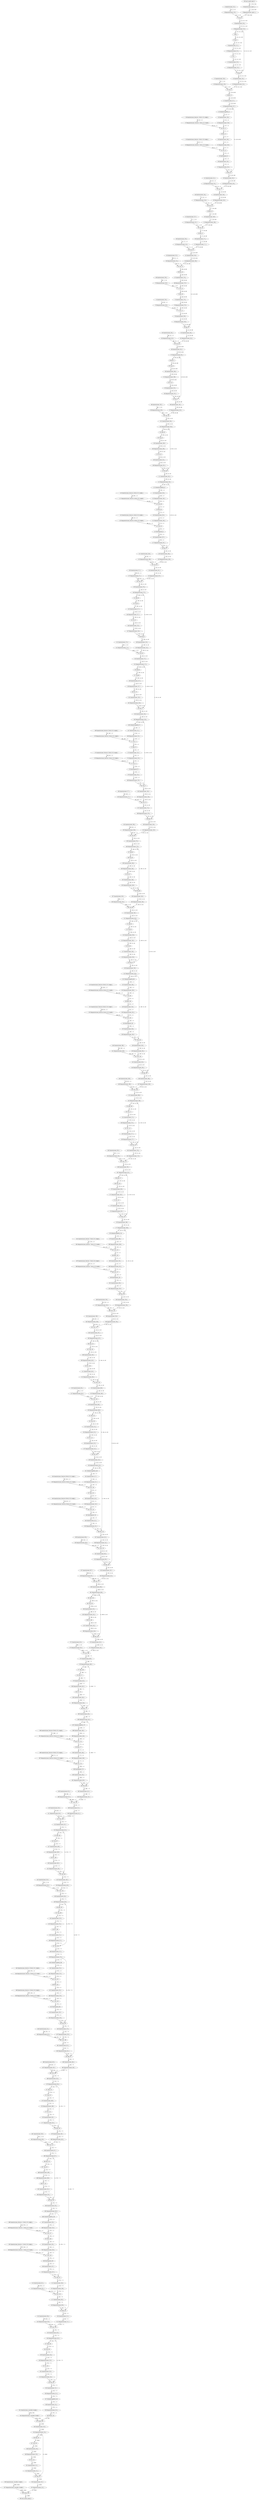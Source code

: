 strict digraph  {
"0 QuantizeLinear_input.1_1" [id=0, type=QuantizeLinear];
"1 DequantizeLinear_input.1_1" [id=1, type=DequantizeLinear];
"2 QuantizeLinear_535_1" [id=2, type=QuantizeLinear];
"3 DequantizeLinear_535_1" [id=3, type=DequantizeLinear];
"4 Conv_0" [id=4, type=Conv];
"5 QuantizeLinear_534_1" [id=5, type=QuantizeLinear];
"6 DequantizeLinear_534_1" [id=6, type=DequantizeLinear];
"7 Add_2" [id=7, type=Add];
"8 Clip_5" [id=8, type=Clip];
"9 QuantizeLinear_251_1" [id=9, type=QuantizeLinear];
"10 DequantizeLinear_251_1" [id=10, type=DequantizeLinear];
"11 Div_7" [id=11, type=Div];
"12 QuantizeLinear_253_1" [id=12, type=QuantizeLinear];
"13 DequantizeLinear_253_1" [id=13, type=DequantizeLinear];
"14 Mul_8" [id=14, type=Mul];
"15 QuantizeLinear_254_1" [id=15, type=QuantizeLinear];
"16 DequantizeLinear_254_1" [id=16, type=DequantizeLinear];
"17 QuantizeLinear_538_1" [id=17, type=QuantizeLinear];
"18 DequantizeLinear_538_1" [id=18, type=DequantizeLinear];
"19 Conv_9" [id=19, type=Conv];
"20 Relu_10" [id=20, type=Relu];
"21 QuantizeLinear_257_1" [id=21, type=QuantizeLinear];
"22 DequantizeLinear_257_1" [id=22, type=DequantizeLinear];
"23 GlobalAveragePool_11" [id=23, type=GlobalAveragePool];
"24 QuantizeLinear_258_1" [id=24, type=QuantizeLinear];
"25 DequantizeLinear_258_1" [id=25, type=DequantizeLinear];
"26 QuantizeLinear_features.1.block.1.fc1.weight_1" [id=26, type=QuantizeLinear];
"27 DequantizeLinear_features.1.block.1.fc1.weight_1" [id=27, type=DequantizeLinear];
"28 Conv_12" [id=28, type=Conv];
"29 Relu_13" [id=29, type=Relu];
"30 QuantizeLinear_260_1" [id=30, type=QuantizeLinear];
"31 DequantizeLinear_260_1" [id=31, type=DequantizeLinear];
"32 QuantizeLinear_features.1.block.1.fc2.weight_1" [id=32, type=QuantizeLinear];
"33 DequantizeLinear_features.1.block.1.fc2.weight_1" [id=33, type=DequantizeLinear];
"34 Conv_14" [id=34, type=Conv];
"35 HardSigmoid_15" [id=35, type=HardSigmoid];
"36 QuantizeLinear_262_1" [id=36, type=QuantizeLinear];
"37 DequantizeLinear_262_1" [id=37, type=DequantizeLinear];
"38 Mul_16" [id=38, type=Mul];
"39 QuantizeLinear_263_1" [id=39, type=QuantizeLinear];
"40 DequantizeLinear_263_1" [id=40, type=DequantizeLinear];
"41 QuantizeLinear_541_1" [id=41, type=QuantizeLinear];
"42 DequantizeLinear_541_1" [id=42, type=DequantizeLinear];
"43 Conv_17" [id=43, type=Conv];
"44 QuantizeLinear_540_1" [id=44, type=QuantizeLinear];
"45 DequantizeLinear_540_1" [id=45, type=DequantizeLinear];
"46 QuantizeLinear_544_1" [id=46, type=QuantizeLinear];
"47 DequantizeLinear_544_1" [id=47, type=DequantizeLinear];
"48 Conv_18" [id=48, type=Conv];
"49 Relu_19" [id=49, type=Relu];
"50 QuantizeLinear_268_1" [id=50, type=QuantizeLinear];
"51 DequantizeLinear_268_1" [id=51, type=DequantizeLinear];
"52 QuantizeLinear_547_1" [id=52, type=QuantizeLinear];
"53 DequantizeLinear_547_1" [id=53, type=DequantizeLinear];
"54 Conv_20" [id=54, type=Conv];
"55 Relu_21" [id=55, type=Relu];
"56 QuantizeLinear_271_1" [id=56, type=QuantizeLinear];
"57 DequantizeLinear_271_1" [id=57, type=DequantizeLinear];
"58 QuantizeLinear_550_1" [id=58, type=QuantizeLinear];
"59 DequantizeLinear_550_1" [id=59, type=DequantizeLinear];
"60 Conv_22" [id=60, type=Conv];
"61 QuantizeLinear_549_1" [id=61, type=QuantizeLinear];
"62 DequantizeLinear_549_1" [id=62, type=DequantizeLinear];
"63 QuantizeLinear_553_1" [id=63, type=QuantizeLinear];
"64 DequantizeLinear_553_1" [id=64, type=DequantizeLinear];
"65 Conv_23" [id=65, type=Conv];
"66 Relu_24" [id=66, type=Relu];
"67 QuantizeLinear_276_1" [id=67, type=QuantizeLinear];
"68 DequantizeLinear_276_1" [id=68, type=DequantizeLinear];
"69 QuantizeLinear_556_1" [id=69, type=QuantizeLinear];
"70 DequantizeLinear_556_1" [id=70, type=DequantizeLinear];
"71 Conv_25" [id=71, type=Conv];
"72 Relu_26" [id=72, type=Relu];
"73 QuantizeLinear_279_1" [id=73, type=QuantizeLinear];
"74 DequantizeLinear_279_1" [id=74, type=DequantizeLinear];
"75 QuantizeLinear_559_1" [id=75, type=QuantizeLinear];
"76 DequantizeLinear_559_1" [id=76, type=DequantizeLinear];
"77 Conv_27" [id=77, type=Conv];
"78 QuantizeLinear_558_1" [id=78, type=QuantizeLinear];
"79 DequantizeLinear_558_1" [id=79, type=DequantizeLinear];
"80 Add_28" [id=80, type=Add];
"81 QuantizeLinear_282_1" [id=81, type=QuantizeLinear];
"82 DequantizeLinear_282_1" [id=82, type=DequantizeLinear];
"83 QuantizeLinear_562_1" [id=83, type=QuantizeLinear];
"84 DequantizeLinear_562_1" [id=84, type=DequantizeLinear];
"85 Conv_29" [id=85, type=Conv];
"86 QuantizeLinear_561_1" [id=86, type=QuantizeLinear];
"87 DequantizeLinear_561_1" [id=87, type=DequantizeLinear];
"88 Add_31" [id=88, type=Add];
"89 Clip_34" [id=89, type=Clip];
"90 QuantizeLinear_289_1" [id=90, type=QuantizeLinear];
"91 DequantizeLinear_289_1" [id=91, type=DequantizeLinear];
"92 Div_36" [id=92, type=Div];
"93 QuantizeLinear_291_1" [id=93, type=QuantizeLinear];
"94 DequantizeLinear_291_1" [id=94, type=DequantizeLinear];
"95 Mul_37" [id=95, type=Mul];
"96 QuantizeLinear_292_1" [id=96, type=QuantizeLinear];
"97 DequantizeLinear_292_1" [id=97, type=DequantizeLinear];
"98 QuantizeLinear_565_1" [id=98, type=QuantizeLinear];
"99 DequantizeLinear_565_1" [id=99, type=DequantizeLinear];
"100 Conv_38" [id=100, type=Conv];
"101 QuantizeLinear_564_1" [id=101, type=QuantizeLinear];
"102 DequantizeLinear_564_1" [id=102, type=DequantizeLinear];
"103 Add_40" [id=103, type=Add];
"104 Clip_43" [id=104, type=Clip];
"105 QuantizeLinear_299_1" [id=105, type=QuantizeLinear];
"106 DequantizeLinear_299_1" [id=106, type=DequantizeLinear];
"107 Div_45" [id=107, type=Div];
"108 QuantizeLinear_301_1" [id=108, type=QuantizeLinear];
"109 DequantizeLinear_301_1" [id=109, type=DequantizeLinear];
"110 Mul_46" [id=110, type=Mul];
"111 QuantizeLinear_302_1" [id=111, type=QuantizeLinear];
"112 DequantizeLinear_302_1" [id=112, type=DequantizeLinear];
"113 GlobalAveragePool_47" [id=113, type=GlobalAveragePool];
"114 QuantizeLinear_303_1" [id=114, type=QuantizeLinear];
"115 DequantizeLinear_303_1" [id=115, type=DequantizeLinear];
"116 QuantizeLinear_features.4.block.2.fc1.weight_1" [id=116, type=QuantizeLinear];
"117 DequantizeLinear_features.4.block.2.fc1.weight_1" [id=117, type=DequantizeLinear];
"118 Conv_48" [id=118, type=Conv];
"119 Relu_49" [id=119, type=Relu];
"120 QuantizeLinear_305_1" [id=120, type=QuantizeLinear];
"121 DequantizeLinear_305_1" [id=121, type=DequantizeLinear];
"122 QuantizeLinear_features.4.block.2.fc2.weight_1" [id=122, type=QuantizeLinear];
"123 DequantizeLinear_features.4.block.2.fc2.weight_1" [id=123, type=DequantizeLinear];
"124 Conv_50" [id=124, type=Conv];
"125 HardSigmoid_51" [id=125, type=HardSigmoid];
"126 QuantizeLinear_307_1" [id=126, type=QuantizeLinear];
"127 DequantizeLinear_307_1" [id=127, type=DequantizeLinear];
"128 Mul_52" [id=128, type=Mul];
"129 QuantizeLinear_308_1" [id=129, type=QuantizeLinear];
"130 DequantizeLinear_308_1" [id=130, type=DequantizeLinear];
"131 QuantizeLinear_568_1" [id=131, type=QuantizeLinear];
"132 DequantizeLinear_568_1" [id=132, type=DequantizeLinear];
"133 Conv_53" [id=133, type=Conv];
"134 QuantizeLinear_567_1" [id=134, type=QuantizeLinear];
"135 DequantizeLinear_567_1" [id=135, type=DequantizeLinear];
"136 QuantizeLinear_571_1" [id=136, type=QuantizeLinear];
"137 DequantizeLinear_571_1" [id=137, type=DequantizeLinear];
"138 Conv_54" [id=138, type=Conv];
"139 QuantizeLinear_570_1" [id=139, type=QuantizeLinear];
"140 DequantizeLinear_570_1" [id=140, type=DequantizeLinear];
"141 Add_56" [id=141, type=Add];
"142 Clip_59" [id=142, type=Clip];
"143 QuantizeLinear_317_1" [id=143, type=QuantizeLinear];
"144 DequantizeLinear_317_1" [id=144, type=DequantizeLinear];
"145 Div_61" [id=145, type=Div];
"146 QuantizeLinear_319_1" [id=146, type=QuantizeLinear];
"147 DequantizeLinear_319_1" [id=147, type=DequantizeLinear];
"148 Mul_62" [id=148, type=Mul];
"149 QuantizeLinear_320_1" [id=149, type=QuantizeLinear];
"150 DequantizeLinear_320_1" [id=150, type=DequantizeLinear];
"151 QuantizeLinear_574_1" [id=151, type=QuantizeLinear];
"152 DequantizeLinear_574_1" [id=152, type=DequantizeLinear];
"153 Conv_63" [id=153, type=Conv];
"154 QuantizeLinear_573_1" [id=154, type=QuantizeLinear];
"155 DequantizeLinear_573_1" [id=155, type=DequantizeLinear];
"156 Add_65" [id=156, type=Add];
"157 Clip_68" [id=157, type=Clip];
"158 QuantizeLinear_327_1" [id=158, type=QuantizeLinear];
"159 DequantizeLinear_327_1" [id=159, type=DequantizeLinear];
"160 Div_70" [id=160, type=Div];
"161 QuantizeLinear_329_1" [id=161, type=QuantizeLinear];
"162 DequantizeLinear_329_1" [id=162, type=DequantizeLinear];
"163 Mul_71" [id=163, type=Mul];
"164 QuantizeLinear_330_1" [id=164, type=QuantizeLinear];
"165 DequantizeLinear_330_1" [id=165, type=DequantizeLinear];
"166 GlobalAveragePool_72" [id=166, type=GlobalAveragePool];
"167 QuantizeLinear_331_1" [id=167, type=QuantizeLinear];
"168 DequantizeLinear_331_1" [id=168, type=DequantizeLinear];
"169 QuantizeLinear_features.5.block.2.fc1.weight_1" [id=169, type=QuantizeLinear];
"170 DequantizeLinear_features.5.block.2.fc1.weight_1" [id=170, type=DequantizeLinear];
"171 Conv_73" [id=171, type=Conv];
"172 Relu_74" [id=172, type=Relu];
"173 QuantizeLinear_333_1" [id=173, type=QuantizeLinear];
"174 DequantizeLinear_333_1" [id=174, type=DequantizeLinear];
"175 QuantizeLinear_features.5.block.2.fc2.weight_1" [id=175, type=QuantizeLinear];
"176 DequantizeLinear_features.5.block.2.fc2.weight_1" [id=176, type=DequantizeLinear];
"177 Conv_75" [id=177, type=Conv];
"178 HardSigmoid_76" [id=178, type=HardSigmoid];
"179 QuantizeLinear_335_1" [id=179, type=QuantizeLinear];
"180 DequantizeLinear_335_1" [id=180, type=DequantizeLinear];
"181 Mul_77" [id=181, type=Mul];
"182 QuantizeLinear_336_1" [id=182, type=QuantizeLinear];
"183 DequantizeLinear_336_1" [id=183, type=DequantizeLinear];
"184 QuantizeLinear_577_1" [id=184, type=QuantizeLinear];
"185 DequantizeLinear_577_1" [id=185, type=DequantizeLinear];
"186 Conv_78" [id=186, type=Conv];
"187 QuantizeLinear_576_1" [id=187, type=QuantizeLinear];
"188 DequantizeLinear_576_1" [id=188, type=DequantizeLinear];
"189 Add_79" [id=189, type=Add];
"190 QuantizeLinear_339_1" [id=190, type=QuantizeLinear];
"191 DequantizeLinear_339_1" [id=191, type=DequantizeLinear];
"192 QuantizeLinear_580_1" [id=192, type=QuantizeLinear];
"193 DequantizeLinear_580_1" [id=193, type=DequantizeLinear];
"194 Conv_80" [id=194, type=Conv];
"195 QuantizeLinear_579_1" [id=195, type=QuantizeLinear];
"196 DequantizeLinear_579_1" [id=196, type=DequantizeLinear];
"197 Add_82" [id=197, type=Add];
"198 Clip_85" [id=198, type=Clip];
"199 QuantizeLinear_346_1" [id=199, type=QuantizeLinear];
"200 DequantizeLinear_346_1" [id=200, type=DequantizeLinear];
"201 Div_87" [id=201, type=Div];
"202 QuantizeLinear_348_1" [id=202, type=QuantizeLinear];
"203 DequantizeLinear_348_1" [id=203, type=DequantizeLinear];
"204 Mul_88" [id=204, type=Mul];
"205 QuantizeLinear_349_1" [id=205, type=QuantizeLinear];
"206 DequantizeLinear_349_1" [id=206, type=DequantizeLinear];
"207 QuantizeLinear_583_1" [id=207, type=QuantizeLinear];
"208 DequantizeLinear_583_1" [id=208, type=DequantizeLinear];
"209 Conv_89" [id=209, type=Conv];
"210 QuantizeLinear_582_1" [id=210, type=QuantizeLinear];
"211 DequantizeLinear_582_1" [id=211, type=DequantizeLinear];
"212 Add_91" [id=212, type=Add];
"213 Clip_94" [id=213, type=Clip];
"214 QuantizeLinear_356_1" [id=214, type=QuantizeLinear];
"215 DequantizeLinear_356_1" [id=215, type=DequantizeLinear];
"216 Div_96" [id=216, type=Div];
"217 QuantizeLinear_358_1" [id=217, type=QuantizeLinear];
"218 DequantizeLinear_358_1" [id=218, type=DequantizeLinear];
"219 Mul_97" [id=219, type=Mul];
"220 QuantizeLinear_359_1" [id=220, type=QuantizeLinear];
"221 DequantizeLinear_359_1" [id=221, type=DequantizeLinear];
"222 GlobalAveragePool_98" [id=222, type=GlobalAveragePool];
"223 QuantizeLinear_360_1" [id=223, type=QuantizeLinear];
"224 DequantizeLinear_360_1" [id=224, type=DequantizeLinear];
"225 QuantizeLinear_features.6.block.2.fc1.weight_1" [id=225, type=QuantizeLinear];
"226 DequantizeLinear_features.6.block.2.fc1.weight_1" [id=226, type=DequantizeLinear];
"227 Conv_99" [id=227, type=Conv];
"228 Relu_100" [id=228, type=Relu];
"229 QuantizeLinear_362_1" [id=229, type=QuantizeLinear];
"230 DequantizeLinear_362_1" [id=230, type=DequantizeLinear];
"231 QuantizeLinear_features.6.block.2.fc2.weight_1" [id=231, type=QuantizeLinear];
"232 DequantizeLinear_features.6.block.2.fc2.weight_1" [id=232, type=DequantizeLinear];
"233 Conv_101" [id=233, type=Conv];
"234 HardSigmoid_102" [id=234, type=HardSigmoid];
"235 QuantizeLinear_364_1" [id=235, type=QuantizeLinear];
"236 DequantizeLinear_364_1" [id=236, type=DequantizeLinear];
"237 Mul_103" [id=237, type=Mul];
"238 QuantizeLinear_365_1" [id=238, type=QuantizeLinear];
"239 DequantizeLinear_365_1" [id=239, type=DequantizeLinear];
"240 QuantizeLinear_586_1" [id=240, type=QuantizeLinear];
"241 DequantizeLinear_586_1" [id=241, type=DequantizeLinear];
"242 Conv_104" [id=242, type=Conv];
"243 QuantizeLinear_585_1" [id=243, type=QuantizeLinear];
"244 DequantizeLinear_585_1" [id=244, type=DequantizeLinear];
"245 Add_105" [id=245, type=Add];
"246 QuantizeLinear_368_1" [id=246, type=QuantizeLinear];
"247 DequantizeLinear_368_1" [id=247, type=DequantizeLinear];
"248 QuantizeLinear_589_1" [id=248, type=QuantizeLinear];
"249 DequantizeLinear_589_1" [id=249, type=DequantizeLinear];
"250 Conv_106" [id=250, type=Conv];
"251 QuantizeLinear_588_1" [id=251, type=QuantizeLinear];
"252 DequantizeLinear_588_1" [id=252, type=DequantizeLinear];
"253 Add_108" [id=253, type=Add];
"254 Clip_111" [id=254, type=Clip];
"255 QuantizeLinear_375_1" [id=255, type=QuantizeLinear];
"256 DequantizeLinear_375_1" [id=256, type=DequantizeLinear];
"257 Div_113" [id=257, type=Div];
"258 QuantizeLinear_377_1" [id=258, type=QuantizeLinear];
"259 DequantizeLinear_377_1" [id=259, type=DequantizeLinear];
"260 Mul_114" [id=260, type=Mul];
"261 QuantizeLinear_378_1" [id=261, type=QuantizeLinear];
"262 DequantizeLinear_378_1" [id=262, type=DequantizeLinear];
"263 QuantizeLinear_592_1" [id=263, type=QuantizeLinear];
"264 DequantizeLinear_592_1" [id=264, type=DequantizeLinear];
"265 Conv_115" [id=265, type=Conv];
"266 QuantizeLinear_591_1" [id=266, type=QuantizeLinear];
"267 DequantizeLinear_591_1" [id=267, type=DequantizeLinear];
"268 Add_117" [id=268, type=Add];
"269 Clip_120" [id=269, type=Clip];
"270 QuantizeLinear_385_1" [id=270, type=QuantizeLinear];
"271 DequantizeLinear_385_1" [id=271, type=DequantizeLinear];
"272 Div_122" [id=272, type=Div];
"273 QuantizeLinear_387_1" [id=273, type=QuantizeLinear];
"274 DequantizeLinear_387_1" [id=274, type=DequantizeLinear];
"275 Mul_123" [id=275, type=Mul];
"276 QuantizeLinear_388_1" [id=276, type=QuantizeLinear];
"277 DequantizeLinear_388_1" [id=277, type=DequantizeLinear];
"278 GlobalAveragePool_124" [id=278, type=GlobalAveragePool];
"279 QuantizeLinear_389_1" [id=279, type=QuantizeLinear];
"280 DequantizeLinear_389_1" [id=280, type=DequantizeLinear];
"281 QuantizeLinear_features.7.block.2.fc1.weight_1" [id=281, type=QuantizeLinear];
"282 DequantizeLinear_features.7.block.2.fc1.weight_1" [id=282, type=DequantizeLinear];
"283 Conv_125" [id=283, type=Conv];
"284 Relu_126" [id=284, type=Relu];
"285 QuantizeLinear_391_1" [id=285, type=QuantizeLinear];
"286 DequantizeLinear_391_1" [id=286, type=DequantizeLinear];
"287 QuantizeLinear_features.7.block.2.fc2.weight_1" [id=287, type=QuantizeLinear];
"288 DequantizeLinear_features.7.block.2.fc2.weight_1" [id=288, type=DequantizeLinear];
"289 Conv_127" [id=289, type=Conv];
"290 HardSigmoid_128" [id=290, type=HardSigmoid];
"291 QuantizeLinear_393_1" [id=291, type=QuantizeLinear];
"292 DequantizeLinear_393_1" [id=292, type=DequantizeLinear];
"293 Mul_129" [id=293, type=Mul];
"294 QuantizeLinear_394_1" [id=294, type=QuantizeLinear];
"295 DequantizeLinear_394_1" [id=295, type=DequantizeLinear];
"296 QuantizeLinear_595_1" [id=296, type=QuantizeLinear];
"297 DequantizeLinear_595_1" [id=297, type=DequantizeLinear];
"298 Conv_130" [id=298, type=Conv];
"299 QuantizeLinear_594_1" [id=299, type=QuantizeLinear];
"300 DequantizeLinear_594_1" [id=300, type=DequantizeLinear];
"301 QuantizeLinear_598_1" [id=301, type=QuantizeLinear];
"302 DequantizeLinear_598_1" [id=302, type=DequantizeLinear];
"303 Conv_131" [id=303, type=Conv];
"304 QuantizeLinear_597_1" [id=304, type=QuantizeLinear];
"305 DequantizeLinear_597_1" [id=305, type=DequantizeLinear];
"306 Add_133" [id=306, type=Add];
"307 Clip_136" [id=307, type=Clip];
"308 QuantizeLinear_403_1" [id=308, type=QuantizeLinear];
"309 DequantizeLinear_403_1" [id=309, type=DequantizeLinear];
"310 Div_138" [id=310, type=Div];
"311 QuantizeLinear_405_1" [id=311, type=QuantizeLinear];
"312 DequantizeLinear_405_1" [id=312, type=DequantizeLinear];
"313 Mul_139" [id=313, type=Mul];
"314 QuantizeLinear_406_1" [id=314, type=QuantizeLinear];
"315 DequantizeLinear_406_1" [id=315, type=DequantizeLinear];
"316 QuantizeLinear_601_1" [id=316, type=QuantizeLinear];
"317 DequantizeLinear_601_1" [id=317, type=DequantizeLinear];
"318 Conv_140" [id=318, type=Conv];
"319 QuantizeLinear_600_1" [id=319, type=QuantizeLinear];
"320 DequantizeLinear_600_1" [id=320, type=DequantizeLinear];
"321 Add_142" [id=321, type=Add];
"322 Clip_145" [id=322, type=Clip];
"323 QuantizeLinear_413_1" [id=323, type=QuantizeLinear];
"324 DequantizeLinear_413_1" [id=324, type=DequantizeLinear];
"325 Div_147" [id=325, type=Div];
"326 QuantizeLinear_415_1" [id=326, type=QuantizeLinear];
"327 DequantizeLinear_415_1" [id=327, type=DequantizeLinear];
"328 Mul_148" [id=328, type=Mul];
"329 QuantizeLinear_416_1" [id=329, type=QuantizeLinear];
"330 DequantizeLinear_416_1" [id=330, type=DequantizeLinear];
"331 GlobalAveragePool_149" [id=331, type=GlobalAveragePool];
"332 QuantizeLinear_417_1" [id=332, type=QuantizeLinear];
"333 DequantizeLinear_417_1" [id=333, type=DequantizeLinear];
"334 QuantizeLinear_features.8.block.2.fc1.weight_1" [id=334, type=QuantizeLinear];
"335 DequantizeLinear_features.8.block.2.fc1.weight_1" [id=335, type=DequantizeLinear];
"336 Conv_150" [id=336, type=Conv];
"337 Relu_151" [id=337, type=Relu];
"338 QuantizeLinear_419_1" [id=338, type=QuantizeLinear];
"339 DequantizeLinear_419_1" [id=339, type=DequantizeLinear];
"340 QuantizeLinear_features.8.block.2.fc2.weight_1" [id=340, type=QuantizeLinear];
"341 DequantizeLinear_features.8.block.2.fc2.weight_1" [id=341, type=DequantizeLinear];
"342 Conv_152" [id=342, type=Conv];
"343 HardSigmoid_153" [id=343, type=HardSigmoid];
"344 QuantizeLinear_421_1" [id=344, type=QuantizeLinear];
"345 DequantizeLinear_421_1" [id=345, type=DequantizeLinear];
"346 Mul_154" [id=346, type=Mul];
"347 QuantizeLinear_422_1" [id=347, type=QuantizeLinear];
"348 DequantizeLinear_422_1" [id=348, type=DequantizeLinear];
"349 QuantizeLinear_604_1" [id=349, type=QuantizeLinear];
"350 DequantizeLinear_604_1" [id=350, type=DequantizeLinear];
"351 Conv_155" [id=351, type=Conv];
"352 QuantizeLinear_603_1" [id=352, type=QuantizeLinear];
"353 DequantizeLinear_603_1" [id=353, type=DequantizeLinear];
"354 Add_156" [id=354, type=Add];
"355 QuantizeLinear_425_1" [id=355, type=QuantizeLinear];
"356 DequantizeLinear_425_1" [id=356, type=DequantizeLinear];
"357 QuantizeLinear_607_1" [id=357, type=QuantizeLinear];
"358 DequantizeLinear_607_1" [id=358, type=DequantizeLinear];
"359 Conv_157" [id=359, type=Conv];
"360 QuantizeLinear_606_1" [id=360, type=QuantizeLinear];
"361 DequantizeLinear_606_1" [id=361, type=DequantizeLinear];
"362 Add_159" [id=362, type=Add];
"363 Clip_162" [id=363, type=Clip];
"364 QuantizeLinear_432_1" [id=364, type=QuantizeLinear];
"365 DequantizeLinear_432_1" [id=365, type=DequantizeLinear];
"366 Div_164" [id=366, type=Div];
"367 QuantizeLinear_434_1" [id=367, type=QuantizeLinear];
"368 DequantizeLinear_434_1" [id=368, type=DequantizeLinear];
"369 Mul_165" [id=369, type=Mul];
"370 QuantizeLinear_435_1" [id=370, type=QuantizeLinear];
"371 DequantizeLinear_435_1" [id=371, type=DequantizeLinear];
"372 QuantizeLinear_610_1" [id=372, type=QuantizeLinear];
"373 DequantizeLinear_610_1" [id=373, type=DequantizeLinear];
"374 Conv_166" [id=374, type=Conv];
"375 QuantizeLinear_609_1" [id=375, type=QuantizeLinear];
"376 DequantizeLinear_609_1" [id=376, type=DequantizeLinear];
"377 Add_168" [id=377, type=Add];
"378 Clip_171" [id=378, type=Clip];
"379 QuantizeLinear_442_1" [id=379, type=QuantizeLinear];
"380 DequantizeLinear_442_1" [id=380, type=DequantizeLinear];
"381 Div_173" [id=381, type=Div];
"382 QuantizeLinear_444_1" [id=382, type=QuantizeLinear];
"383 DequantizeLinear_444_1" [id=383, type=DequantizeLinear];
"384 Mul_174" [id=384, type=Mul];
"385 QuantizeLinear_445_1" [id=385, type=QuantizeLinear];
"386 DequantizeLinear_445_1" [id=386, type=DequantizeLinear];
"387 GlobalAveragePool_175" [id=387, type=GlobalAveragePool];
"388 QuantizeLinear_446_1" [id=388, type=QuantizeLinear];
"389 DequantizeLinear_446_1" [id=389, type=DequantizeLinear];
"390 QuantizeLinear_features.9.block.2.fc1.weight_1" [id=390, type=QuantizeLinear];
"391 DequantizeLinear_features.9.block.2.fc1.weight_1" [id=391, type=DequantizeLinear];
"392 Conv_176" [id=392, type=Conv];
"393 Relu_177" [id=393, type=Relu];
"394 QuantizeLinear_448_1" [id=394, type=QuantizeLinear];
"395 DequantizeLinear_448_1" [id=395, type=DequantizeLinear];
"396 QuantizeLinear_features.9.block.2.fc2.weight_1" [id=396, type=QuantizeLinear];
"397 DequantizeLinear_features.9.block.2.fc2.weight_1" [id=397, type=DequantizeLinear];
"398 Conv_178" [id=398, type=Conv];
"399 HardSigmoid_179" [id=399, type=HardSigmoid];
"400 QuantizeLinear_450_1" [id=400, type=QuantizeLinear];
"401 DequantizeLinear_450_1" [id=401, type=DequantizeLinear];
"402 Mul_180" [id=402, type=Mul];
"403 QuantizeLinear_451_1" [id=403, type=QuantizeLinear];
"404 DequantizeLinear_451_1" [id=404, type=DequantizeLinear];
"405 QuantizeLinear_613_1" [id=405, type=QuantizeLinear];
"406 DequantizeLinear_613_1" [id=406, type=DequantizeLinear];
"407 Conv_181" [id=407, type=Conv];
"408 QuantizeLinear_612_1" [id=408, type=QuantizeLinear];
"409 DequantizeLinear_612_1" [id=409, type=DequantizeLinear];
"410 QuantizeLinear_616_1" [id=410, type=QuantizeLinear];
"411 DequantizeLinear_616_1" [id=411, type=DequantizeLinear];
"412 Conv_182" [id=412, type=Conv];
"413 QuantizeLinear_615_1" [id=413, type=QuantizeLinear];
"414 DequantizeLinear_615_1" [id=414, type=DequantizeLinear];
"415 Add_184" [id=415, type=Add];
"416 Clip_187" [id=416, type=Clip];
"417 QuantizeLinear_460_1" [id=417, type=QuantizeLinear];
"418 DequantizeLinear_460_1" [id=418, type=DequantizeLinear];
"419 Div_189" [id=419, type=Div];
"420 QuantizeLinear_462_1" [id=420, type=QuantizeLinear];
"421 DequantizeLinear_462_1" [id=421, type=DequantizeLinear];
"422 Mul_190" [id=422, type=Mul];
"423 QuantizeLinear_463_1" [id=423, type=QuantizeLinear];
"424 DequantizeLinear_463_1" [id=424, type=DequantizeLinear];
"425 QuantizeLinear_619_1" [id=425, type=QuantizeLinear];
"426 DequantizeLinear_619_1" [id=426, type=DequantizeLinear];
"427 Conv_191" [id=427, type=Conv];
"428 QuantizeLinear_618_1" [id=428, type=QuantizeLinear];
"429 DequantizeLinear_618_1" [id=429, type=DequantizeLinear];
"430 Add_193" [id=430, type=Add];
"431 Clip_196" [id=431, type=Clip];
"432 QuantizeLinear_470_1" [id=432, type=QuantizeLinear];
"433 DequantizeLinear_470_1" [id=433, type=DequantizeLinear];
"434 Div_198" [id=434, type=Div];
"435 QuantizeLinear_472_1" [id=435, type=QuantizeLinear];
"436 DequantizeLinear_472_1" [id=436, type=DequantizeLinear];
"437 Mul_199" [id=437, type=Mul];
"438 QuantizeLinear_473_1" [id=438, type=QuantizeLinear];
"439 DequantizeLinear_473_1" [id=439, type=DequantizeLinear];
"440 GlobalAveragePool_200" [id=440, type=GlobalAveragePool];
"441 QuantizeLinear_474_1" [id=441, type=QuantizeLinear];
"442 DequantizeLinear_474_1" [id=442, type=DequantizeLinear];
"443 QuantizeLinear_features.10.block.2.fc1.weight_1" [id=443, type=QuantizeLinear];
"444 DequantizeLinear_features.10.block.2.fc1.weight_1" [id=444, type=DequantizeLinear];
"445 Conv_201" [id=445, type=Conv];
"446 Relu_202" [id=446, type=Relu];
"447 QuantizeLinear_476_1" [id=447, type=QuantizeLinear];
"448 DequantizeLinear_476_1" [id=448, type=DequantizeLinear];
"449 QuantizeLinear_features.10.block.2.fc2.weight_1" [id=449, type=QuantizeLinear];
"450 DequantizeLinear_features.10.block.2.fc2.weight_1" [id=450, type=DequantizeLinear];
"451 Conv_203" [id=451, type=Conv];
"452 HardSigmoid_204" [id=452, type=HardSigmoid];
"453 QuantizeLinear_478_1" [id=453, type=QuantizeLinear];
"454 DequantizeLinear_478_1" [id=454, type=DequantizeLinear];
"455 Mul_205" [id=455, type=Mul];
"456 QuantizeLinear_479_1" [id=456, type=QuantizeLinear];
"457 DequantizeLinear_479_1" [id=457, type=DequantizeLinear];
"458 QuantizeLinear_622_1" [id=458, type=QuantizeLinear];
"459 DequantizeLinear_622_1" [id=459, type=DequantizeLinear];
"460 Conv_206" [id=460, type=Conv];
"461 QuantizeLinear_621_1" [id=461, type=QuantizeLinear];
"462 DequantizeLinear_621_1" [id=462, type=DequantizeLinear];
"463 Add_207" [id=463, type=Add];
"464 QuantizeLinear_482_1" [id=464, type=QuantizeLinear];
"465 DequantizeLinear_482_1" [id=465, type=DequantizeLinear];
"466 QuantizeLinear_625_1" [id=466, type=QuantizeLinear];
"467 DequantizeLinear_625_1" [id=467, type=DequantizeLinear];
"468 Conv_208" [id=468, type=Conv];
"469 QuantizeLinear_624_1" [id=469, type=QuantizeLinear];
"470 DequantizeLinear_624_1" [id=470, type=DequantizeLinear];
"471 Add_210" [id=471, type=Add];
"472 Clip_213" [id=472, type=Clip];
"473 QuantizeLinear_489_1" [id=473, type=QuantizeLinear];
"474 DequantizeLinear_489_1" [id=474, type=DequantizeLinear];
"475 Div_215" [id=475, type=Div];
"476 QuantizeLinear_491_1" [id=476, type=QuantizeLinear];
"477 DequantizeLinear_491_1" [id=477, type=DequantizeLinear];
"478 Mul_216" [id=478, type=Mul];
"479 QuantizeLinear_492_1" [id=479, type=QuantizeLinear];
"480 DequantizeLinear_492_1" [id=480, type=DequantizeLinear];
"481 QuantizeLinear_628_1" [id=481, type=QuantizeLinear];
"482 DequantizeLinear_628_1" [id=482, type=DequantizeLinear];
"483 Conv_217" [id=483, type=Conv];
"484 QuantizeLinear_627_1" [id=484, type=QuantizeLinear];
"485 DequantizeLinear_627_1" [id=485, type=DequantizeLinear];
"486 Add_219" [id=486, type=Add];
"487 Clip_222" [id=487, type=Clip];
"488 QuantizeLinear_499_1" [id=488, type=QuantizeLinear];
"489 DequantizeLinear_499_1" [id=489, type=DequantizeLinear];
"490 Div_224" [id=490, type=Div];
"491 QuantizeLinear_501_1" [id=491, type=QuantizeLinear];
"492 DequantizeLinear_501_1" [id=492, type=DequantizeLinear];
"493 Mul_225" [id=493, type=Mul];
"494 QuantizeLinear_502_1" [id=494, type=QuantizeLinear];
"495 DequantizeLinear_502_1" [id=495, type=DequantizeLinear];
"496 GlobalAveragePool_226" [id=496, type=GlobalAveragePool];
"497 QuantizeLinear_503_1" [id=497, type=QuantizeLinear];
"498 DequantizeLinear_503_1" [id=498, type=DequantizeLinear];
"499 QuantizeLinear_features.11.block.2.fc1.weight_1" [id=499, type=QuantizeLinear];
"500 DequantizeLinear_features.11.block.2.fc1.weight_1" [id=500, type=DequantizeLinear];
"501 Conv_227" [id=501, type=Conv];
"502 Relu_228" [id=502, type=Relu];
"503 QuantizeLinear_505_1" [id=503, type=QuantizeLinear];
"504 DequantizeLinear_505_1" [id=504, type=DequantizeLinear];
"505 QuantizeLinear_features.11.block.2.fc2.weight_1" [id=505, type=QuantizeLinear];
"506 DequantizeLinear_features.11.block.2.fc2.weight_1" [id=506, type=DequantizeLinear];
"507 Conv_229" [id=507, type=Conv];
"508 HardSigmoid_230" [id=508, type=HardSigmoid];
"509 QuantizeLinear_507_1" [id=509, type=QuantizeLinear];
"510 DequantizeLinear_507_1" [id=510, type=DequantizeLinear];
"511 Mul_231" [id=511, type=Mul];
"512 QuantizeLinear_508_1" [id=512, type=QuantizeLinear];
"513 DequantizeLinear_508_1" [id=513, type=DequantizeLinear];
"514 QuantizeLinear_631_1" [id=514, type=QuantizeLinear];
"515 DequantizeLinear_631_1" [id=515, type=DequantizeLinear];
"516 Conv_232" [id=516, type=Conv];
"517 QuantizeLinear_630_1" [id=517, type=QuantizeLinear];
"518 DequantizeLinear_630_1" [id=518, type=DequantizeLinear];
"519 Add_233" [id=519, type=Add];
"520 QuantizeLinear_511_1" [id=520, type=QuantizeLinear];
"521 DequantizeLinear_511_1" [id=521, type=DequantizeLinear];
"522 QuantizeLinear_634_1" [id=522, type=QuantizeLinear];
"523 DequantizeLinear_634_1" [id=523, type=DequantizeLinear];
"524 Conv_234" [id=524, type=Conv];
"525 QuantizeLinear_633_1" [id=525, type=QuantizeLinear];
"526 DequantizeLinear_633_1" [id=526, type=DequantizeLinear];
"527 Add_236" [id=527, type=Add];
"528 Clip_239" [id=528, type=Clip];
"529 QuantizeLinear_518_1" [id=529, type=QuantizeLinear];
"530 DequantizeLinear_518_1" [id=530, type=DequantizeLinear];
"531 Div_241" [id=531, type=Div];
"532 QuantizeLinear_520_1" [id=532, type=QuantizeLinear];
"533 DequantizeLinear_520_1" [id=533, type=DequantizeLinear];
"534 Mul_242" [id=534, type=Mul];
"535 QuantizeLinear_521_1" [id=535, type=QuantizeLinear];
"536 DequantizeLinear_521_1" [id=536, type=DequantizeLinear];
"537 GlobalAveragePool_243" [id=537, type=GlobalAveragePool];
"538 QuantizeLinear_522_1" [id=538, type=QuantizeLinear];
"539 DequantizeLinear_522_1" [id=539, type=DequantizeLinear];
"540 Flatten_244" [id=540, type=Flatten];
"541 QuantizeLinear_classifier.0.weight_1" [id=541, type=QuantizeLinear];
"542 DequantizeLinear_classifier.0.weight_1" [id=542, type=DequantizeLinear];
"543 Gemm_245" [id=543, type=Gemm];
"544 QuantizeLinear_524_1" [id=544, type=QuantizeLinear];
"545 DequantizeLinear_524_1" [id=545, type=DequantizeLinear];
"546 Add_247" [id=546, type=Add];
"547 Clip_250" [id=547, type=Clip];
"548 QuantizeLinear_529_1" [id=548, type=QuantizeLinear];
"549 DequantizeLinear_529_1" [id=549, type=DequantizeLinear];
"550 Div_252" [id=550, type=Div];
"551 QuantizeLinear_531_1" [id=551, type=QuantizeLinear];
"552 DequantizeLinear_531_1" [id=552, type=DequantizeLinear];
"553 Mul_253" [id=553, type=Mul];
"554 QuantizeLinear_532_1" [id=554, type=QuantizeLinear];
"555 DequantizeLinear_532_1" [id=555, type=DequantizeLinear];
"556 QuantizeLinear_classifier.3.weight_1" [id=556, type=QuantizeLinear];
"557 DequantizeLinear_classifier.3.weight_1" [id=557, type=DequantizeLinear];
"558 Gemm_254" [id=558, type=Gemm];
"559 nncf_model_input_0" [id=559, type=nncf_model_input];
"560 nncf_model_output_0" [id=560, type=nncf_model_output];
"0 QuantizeLinear_input.1_1" -> "1 DequantizeLinear_input.1_1"  [label="[1, 3, 224, 224]", style=dashed];
"1 DequantizeLinear_input.1_1" -> "4 Conv_0"  [label="[1, 3, 224, 224]", style=solid];
"2 QuantizeLinear_535_1" -> "3 DequantizeLinear_535_1"  [label="[16, 3, 3, 3]", style=dashed];
"3 DequantizeLinear_535_1" -> "4 Conv_0"  [label="[16, 3, 3, 3]", style=solid];
"4 Conv_0" -> "5 QuantizeLinear_534_1"  [label="[1, 16, 112, 112]", style=solid];
"5 QuantizeLinear_534_1" -> "6 DequantizeLinear_534_1"  [label="[1, 16, 112, 112]", style=dashed];
"6 DequantizeLinear_534_1" -> "7 Add_2"  [label="[1, 16, 112, 112]", style=solid];
"6 DequantizeLinear_534_1" -> "14 Mul_8"  [label="[1, 16, 112, 112]", style=solid];
"7 Add_2" -> "8 Clip_5"  [label="[1, 16, 112, 112]", style=solid];
"8 Clip_5" -> "9 QuantizeLinear_251_1"  [label="[1, 16, 112, 112]", style=solid];
"9 QuantizeLinear_251_1" -> "10 DequantizeLinear_251_1"  [label="[1, 16, 112, 112]", style=dashed];
"10 DequantizeLinear_251_1" -> "11 Div_7"  [label="[1, 16, 112, 112]", style=solid];
"11 Div_7" -> "12 QuantizeLinear_253_1"  [label="[1, 16, 112, 112]", style=solid];
"12 QuantizeLinear_253_1" -> "13 DequantizeLinear_253_1"  [label="[1, 16, 112, 112]", style=dashed];
"13 DequantizeLinear_253_1" -> "14 Mul_8"  [label="[1, 16, 112, 112]", style=solid];
"14 Mul_8" -> "15 QuantizeLinear_254_1"  [label="[1, 16, 112, 112]", style=solid];
"15 QuantizeLinear_254_1" -> "16 DequantizeLinear_254_1"  [label="[1, 16, 112, 112]", style=dashed];
"16 DequantizeLinear_254_1" -> "19 Conv_9"  [label="[1, 16, 112, 112]", style=solid];
"17 QuantizeLinear_538_1" -> "18 DequantizeLinear_538_1"  [label="[16, 1, 3, 3]", style=dashed];
"18 DequantizeLinear_538_1" -> "19 Conv_9"  [label="[16, 1, 3, 3]", style=solid];
"19 Conv_9" -> "20 Relu_10"  [label="[1, 16, 56, 56]", style=solid];
"20 Relu_10" -> "21 QuantizeLinear_257_1"  [label="[1, 16, 56, 56]", style=solid];
"21 QuantizeLinear_257_1" -> "22 DequantizeLinear_257_1"  [label="[1, 16, 56, 56]", style=dashed];
"22 DequantizeLinear_257_1" -> "23 GlobalAveragePool_11"  [label="[1, 16, 56, 56]", style=solid];
"22 DequantizeLinear_257_1" -> "38 Mul_16"  [label="[1, 16, 56, 56]", style=solid];
"23 GlobalAveragePool_11" -> "24 QuantizeLinear_258_1"  [label="[1, 16, 1, 1]", style=solid];
"24 QuantizeLinear_258_1" -> "25 DequantizeLinear_258_1"  [label="[1, 16, 1, 1]", style=dashed];
"25 DequantizeLinear_258_1" -> "28 Conv_12"  [label="[1, 16, 1, 1]", style=solid];
"26 QuantizeLinear_features.1.block.1.fc1.weight_1" -> "27 DequantizeLinear_features.1.block.1.fc1.weight_1"  [label="[8, 16, 1, 1]", style=dashed];
"27 DequantizeLinear_features.1.block.1.fc1.weight_1" -> "28 Conv_12"  [label="[8, 16, 1, 1]", style=solid];
"28 Conv_12" -> "29 Relu_13"  [label="[1, 8, 1, 1]", style=solid];
"29 Relu_13" -> "30 QuantizeLinear_260_1"  [label="[1, 8, 1, 1]", style=solid];
"30 QuantizeLinear_260_1" -> "31 DequantizeLinear_260_1"  [label="[1, 8, 1, 1]", style=dashed];
"31 DequantizeLinear_260_1" -> "34 Conv_14"  [label="[1, 8, 1, 1]", style=solid];
"32 QuantizeLinear_features.1.block.1.fc2.weight_1" -> "33 DequantizeLinear_features.1.block.1.fc2.weight_1"  [label="[16, 8, 1, 1]", style=dashed];
"33 DequantizeLinear_features.1.block.1.fc2.weight_1" -> "34 Conv_14"  [label="[16, 8, 1, 1]", style=solid];
"34 Conv_14" -> "35 HardSigmoid_15"  [label="[1, 16, 1, 1]", style=solid];
"35 HardSigmoid_15" -> "36 QuantizeLinear_262_1"  [label="[1, 16, 1, 1]", style=solid];
"36 QuantizeLinear_262_1" -> "37 DequantizeLinear_262_1"  [label="[1, 16, 1, 1]", style=dashed];
"37 DequantizeLinear_262_1" -> "38 Mul_16"  [label="[1, 16, 1, 1]", style=solid];
"38 Mul_16" -> "39 QuantizeLinear_263_1"  [label="[1, 16, 56, 56]", style=solid];
"39 QuantizeLinear_263_1" -> "40 DequantizeLinear_263_1"  [label="[1, 16, 56, 56]", style=dashed];
"40 DequantizeLinear_263_1" -> "43 Conv_17"  [label="[1, 16, 56, 56]", style=solid];
"41 QuantizeLinear_541_1" -> "42 DequantizeLinear_541_1"  [label="[16, 16, 1, 1]", style=dashed];
"42 DequantizeLinear_541_1" -> "43 Conv_17"  [label="[16, 16, 1, 1]", style=solid];
"43 Conv_17" -> "44 QuantizeLinear_540_1"  [label="[1, 16, 56, 56]", style=solid];
"44 QuantizeLinear_540_1" -> "45 DequantizeLinear_540_1"  [label="[1, 16, 56, 56]", style=dashed];
"45 DequantizeLinear_540_1" -> "48 Conv_18"  [label="[1, 16, 56, 56]", style=solid];
"46 QuantizeLinear_544_1" -> "47 DequantizeLinear_544_1"  [label="[72, 16, 1, 1]", style=dashed];
"47 DequantizeLinear_544_1" -> "48 Conv_18"  [label="[72, 16, 1, 1]", style=solid];
"48 Conv_18" -> "49 Relu_19"  [label="[1, 72, 56, 56]", style=solid];
"49 Relu_19" -> "50 QuantizeLinear_268_1"  [label="[1, 72, 56, 56]", style=solid];
"50 QuantizeLinear_268_1" -> "51 DequantizeLinear_268_1"  [label="[1, 72, 56, 56]", style=dashed];
"51 DequantizeLinear_268_1" -> "54 Conv_20"  [label="[1, 72, 56, 56]", style=solid];
"52 QuantizeLinear_547_1" -> "53 DequantizeLinear_547_1"  [label="[72, 1, 3, 3]", style=dashed];
"53 DequantizeLinear_547_1" -> "54 Conv_20"  [label="[72, 1, 3, 3]", style=solid];
"54 Conv_20" -> "55 Relu_21"  [label="[1, 72, 28, 28]", style=solid];
"55 Relu_21" -> "56 QuantizeLinear_271_1"  [label="[1, 72, 28, 28]", style=solid];
"56 QuantizeLinear_271_1" -> "57 DequantizeLinear_271_1"  [label="[1, 72, 28, 28]", style=dashed];
"57 DequantizeLinear_271_1" -> "60 Conv_22"  [label="[1, 72, 28, 28]", style=solid];
"58 QuantizeLinear_550_1" -> "59 DequantizeLinear_550_1"  [label="[24, 72, 1, 1]", style=dashed];
"59 DequantizeLinear_550_1" -> "60 Conv_22"  [label="[24, 72, 1, 1]", style=solid];
"60 Conv_22" -> "61 QuantizeLinear_549_1"  [label="[1, 24, 28, 28]", style=solid];
"61 QuantizeLinear_549_1" -> "62 DequantizeLinear_549_1"  [label="[1, 24, 28, 28]", style=dashed];
"62 DequantizeLinear_549_1" -> "65 Conv_23"  [label="[1, 24, 28, 28]", style=solid];
"62 DequantizeLinear_549_1" -> "80 Add_28"  [label="[1, 24, 28, 28]", style=solid];
"63 QuantizeLinear_553_1" -> "64 DequantizeLinear_553_1"  [label="[88, 24, 1, 1]", style=dashed];
"64 DequantizeLinear_553_1" -> "65 Conv_23"  [label="[88, 24, 1, 1]", style=solid];
"65 Conv_23" -> "66 Relu_24"  [label="[1, 88, 28, 28]", style=solid];
"66 Relu_24" -> "67 QuantizeLinear_276_1"  [label="[1, 88, 28, 28]", style=solid];
"67 QuantizeLinear_276_1" -> "68 DequantizeLinear_276_1"  [label="[1, 88, 28, 28]", style=dashed];
"68 DequantizeLinear_276_1" -> "71 Conv_25"  [label="[1, 88, 28, 28]", style=solid];
"69 QuantizeLinear_556_1" -> "70 DequantizeLinear_556_1"  [label="[88, 1, 3, 3]", style=dashed];
"70 DequantizeLinear_556_1" -> "71 Conv_25"  [label="[88, 1, 3, 3]", style=solid];
"71 Conv_25" -> "72 Relu_26"  [label="[1, 88, 28, 28]", style=solid];
"72 Relu_26" -> "73 QuantizeLinear_279_1"  [label="[1, 88, 28, 28]", style=solid];
"73 QuantizeLinear_279_1" -> "74 DequantizeLinear_279_1"  [label="[1, 88, 28, 28]", style=dashed];
"74 DequantizeLinear_279_1" -> "77 Conv_27"  [label="[1, 88, 28, 28]", style=solid];
"75 QuantizeLinear_559_1" -> "76 DequantizeLinear_559_1"  [label="[24, 88, 1, 1]", style=dashed];
"76 DequantizeLinear_559_1" -> "77 Conv_27"  [label="[24, 88, 1, 1]", style=solid];
"77 Conv_27" -> "78 QuantizeLinear_558_1"  [label="[1, 24, 28, 28]", style=solid];
"78 QuantizeLinear_558_1" -> "79 DequantizeLinear_558_1"  [label="[1, 24, 28, 28]", style=dashed];
"79 DequantizeLinear_558_1" -> "80 Add_28"  [label="[1, 24, 28, 28]", style=solid];
"80 Add_28" -> "81 QuantizeLinear_282_1"  [label="[1, 24, 28, 28]", style=solid];
"81 QuantizeLinear_282_1" -> "82 DequantizeLinear_282_1"  [label="[1, 24, 28, 28]", style=dashed];
"82 DequantizeLinear_282_1" -> "85 Conv_29"  [label="[1, 24, 28, 28]", style=solid];
"83 QuantizeLinear_562_1" -> "84 DequantizeLinear_562_1"  [label="[96, 24, 1, 1]", style=dashed];
"84 DequantizeLinear_562_1" -> "85 Conv_29"  [label="[96, 24, 1, 1]", style=solid];
"85 Conv_29" -> "86 QuantizeLinear_561_1"  [label="[1, 96, 28, 28]", style=solid];
"86 QuantizeLinear_561_1" -> "87 DequantizeLinear_561_1"  [label="[1, 96, 28, 28]", style=dashed];
"87 DequantizeLinear_561_1" -> "88 Add_31"  [label="[1, 96, 28, 28]", style=solid];
"87 DequantizeLinear_561_1" -> "95 Mul_37"  [label="[1, 96, 28, 28]", style=solid];
"88 Add_31" -> "89 Clip_34"  [label="[1, 96, 28, 28]", style=solid];
"89 Clip_34" -> "90 QuantizeLinear_289_1"  [label="[1, 96, 28, 28]", style=solid];
"90 QuantizeLinear_289_1" -> "91 DequantizeLinear_289_1"  [label="[1, 96, 28, 28]", style=dashed];
"91 DequantizeLinear_289_1" -> "92 Div_36"  [label="[1, 96, 28, 28]", style=solid];
"92 Div_36" -> "93 QuantizeLinear_291_1"  [label="[1, 96, 28, 28]", style=solid];
"93 QuantizeLinear_291_1" -> "94 DequantizeLinear_291_1"  [label="[1, 96, 28, 28]", style=dashed];
"94 DequantizeLinear_291_1" -> "95 Mul_37"  [label="[1, 96, 28, 28]", style=solid];
"95 Mul_37" -> "96 QuantizeLinear_292_1"  [label="[1, 96, 28, 28]", style=solid];
"96 QuantizeLinear_292_1" -> "97 DequantizeLinear_292_1"  [label="[1, 96, 28, 28]", style=dashed];
"97 DequantizeLinear_292_1" -> "100 Conv_38"  [label="[1, 96, 28, 28]", style=solid];
"98 QuantizeLinear_565_1" -> "99 DequantizeLinear_565_1"  [label="[96, 1, 5, 5]", style=dashed];
"99 DequantizeLinear_565_1" -> "100 Conv_38"  [label="[96, 1, 5, 5]", style=solid];
"100 Conv_38" -> "101 QuantizeLinear_564_1"  [label="[1, 96, 14, 14]", style=solid];
"101 QuantizeLinear_564_1" -> "102 DequantizeLinear_564_1"  [label="[1, 96, 14, 14]", style=dashed];
"102 DequantizeLinear_564_1" -> "103 Add_40"  [label="[1, 96, 14, 14]", style=solid];
"102 DequantizeLinear_564_1" -> "110 Mul_46"  [label="[1, 96, 14, 14]", style=solid];
"103 Add_40" -> "104 Clip_43"  [label="[1, 96, 14, 14]", style=solid];
"104 Clip_43" -> "105 QuantizeLinear_299_1"  [label="[1, 96, 14, 14]", style=solid];
"105 QuantizeLinear_299_1" -> "106 DequantizeLinear_299_1"  [label="[1, 96, 14, 14]", style=dashed];
"106 DequantizeLinear_299_1" -> "107 Div_45"  [label="[1, 96, 14, 14]", style=solid];
"107 Div_45" -> "108 QuantizeLinear_301_1"  [label="[1, 96, 14, 14]", style=solid];
"108 QuantizeLinear_301_1" -> "109 DequantizeLinear_301_1"  [label="[1, 96, 14, 14]", style=dashed];
"109 DequantizeLinear_301_1" -> "110 Mul_46"  [label="[1, 96, 14, 14]", style=solid];
"110 Mul_46" -> "111 QuantizeLinear_302_1"  [label="[1, 96, 14, 14]", style=solid];
"111 QuantizeLinear_302_1" -> "112 DequantizeLinear_302_1"  [label="[1, 96, 14, 14]", style=dashed];
"112 DequantizeLinear_302_1" -> "113 GlobalAveragePool_47"  [label="[1, 96, 14, 14]", style=solid];
"112 DequantizeLinear_302_1" -> "128 Mul_52"  [label="[1, 96, 14, 14]", style=solid];
"113 GlobalAveragePool_47" -> "114 QuantizeLinear_303_1"  [label="[1, 96, 1, 1]", style=solid];
"114 QuantizeLinear_303_1" -> "115 DequantizeLinear_303_1"  [label="[1, 96, 1, 1]", style=dashed];
"115 DequantizeLinear_303_1" -> "118 Conv_48"  [label="[1, 96, 1, 1]", style=solid];
"116 QuantizeLinear_features.4.block.2.fc1.weight_1" -> "117 DequantizeLinear_features.4.block.2.fc1.weight_1"  [label="[24, 96, 1, 1]", style=dashed];
"117 DequantizeLinear_features.4.block.2.fc1.weight_1" -> "118 Conv_48"  [label="[24, 96, 1, 1]", style=solid];
"118 Conv_48" -> "119 Relu_49"  [label="[1, 24, 1, 1]", style=solid];
"119 Relu_49" -> "120 QuantizeLinear_305_1"  [label="[1, 24, 1, 1]", style=solid];
"120 QuantizeLinear_305_1" -> "121 DequantizeLinear_305_1"  [label="[1, 24, 1, 1]", style=dashed];
"121 DequantizeLinear_305_1" -> "124 Conv_50"  [label="[1, 24, 1, 1]", style=solid];
"122 QuantizeLinear_features.4.block.2.fc2.weight_1" -> "123 DequantizeLinear_features.4.block.2.fc2.weight_1"  [label="[96, 24, 1, 1]", style=dashed];
"123 DequantizeLinear_features.4.block.2.fc2.weight_1" -> "124 Conv_50"  [label="[96, 24, 1, 1]", style=solid];
"124 Conv_50" -> "125 HardSigmoid_51"  [label="[1, 96, 1, 1]", style=solid];
"125 HardSigmoid_51" -> "126 QuantizeLinear_307_1"  [label="[1, 96, 1, 1]", style=solid];
"126 QuantizeLinear_307_1" -> "127 DequantizeLinear_307_1"  [label="[1, 96, 1, 1]", style=dashed];
"127 DequantizeLinear_307_1" -> "128 Mul_52"  [label="[1, 96, 1, 1]", style=solid];
"128 Mul_52" -> "129 QuantizeLinear_308_1"  [label="[1, 96, 14, 14]", style=solid];
"129 QuantizeLinear_308_1" -> "130 DequantizeLinear_308_1"  [label="[1, 96, 14, 14]", style=dashed];
"130 DequantizeLinear_308_1" -> "133 Conv_53"  [label="[1, 96, 14, 14]", style=solid];
"131 QuantizeLinear_568_1" -> "132 DequantizeLinear_568_1"  [label="[40, 96, 1, 1]", style=dashed];
"132 DequantizeLinear_568_1" -> "133 Conv_53"  [label="[40, 96, 1, 1]", style=solid];
"133 Conv_53" -> "134 QuantizeLinear_567_1"  [label="[1, 40, 14, 14]", style=solid];
"134 QuantizeLinear_567_1" -> "135 DequantizeLinear_567_1"  [label="[1, 40, 14, 14]", style=dashed];
"135 DequantizeLinear_567_1" -> "138 Conv_54"  [label="[1, 40, 14, 14]", style=solid];
"135 DequantizeLinear_567_1" -> "189 Add_79"  [label="[1, 40, 14, 14]", style=solid];
"136 QuantizeLinear_571_1" -> "137 DequantizeLinear_571_1"  [label="[240, 40, 1, 1]", style=dashed];
"137 DequantizeLinear_571_1" -> "138 Conv_54"  [label="[240, 40, 1, 1]", style=solid];
"138 Conv_54" -> "139 QuantizeLinear_570_1"  [label="[1, 240, 14, 14]", style=solid];
"139 QuantizeLinear_570_1" -> "140 DequantizeLinear_570_1"  [label="[1, 240, 14, 14]", style=dashed];
"140 DequantizeLinear_570_1" -> "141 Add_56"  [label="[1, 240, 14, 14]", style=solid];
"140 DequantizeLinear_570_1" -> "148 Mul_62"  [label="[1, 240, 14, 14]", style=solid];
"141 Add_56" -> "142 Clip_59"  [label="[1, 240, 14, 14]", style=solid];
"142 Clip_59" -> "143 QuantizeLinear_317_1"  [label="[1, 240, 14, 14]", style=solid];
"143 QuantizeLinear_317_1" -> "144 DequantizeLinear_317_1"  [label="[1, 240, 14, 14]", style=dashed];
"144 DequantizeLinear_317_1" -> "145 Div_61"  [label="[1, 240, 14, 14]", style=solid];
"145 Div_61" -> "146 QuantizeLinear_319_1"  [label="[1, 240, 14, 14]", style=solid];
"146 QuantizeLinear_319_1" -> "147 DequantizeLinear_319_1"  [label="[1, 240, 14, 14]", style=dashed];
"147 DequantizeLinear_319_1" -> "148 Mul_62"  [label="[1, 240, 14, 14]", style=solid];
"148 Mul_62" -> "149 QuantizeLinear_320_1"  [label="[1, 240, 14, 14]", style=solid];
"149 QuantizeLinear_320_1" -> "150 DequantizeLinear_320_1"  [label="[1, 240, 14, 14]", style=dashed];
"150 DequantizeLinear_320_1" -> "153 Conv_63"  [label="[1, 240, 14, 14]", style=solid];
"151 QuantizeLinear_574_1" -> "152 DequantizeLinear_574_1"  [label="[240, 1, 5, 5]", style=dashed];
"152 DequantizeLinear_574_1" -> "153 Conv_63"  [label="[240, 1, 5, 5]", style=solid];
"153 Conv_63" -> "154 QuantizeLinear_573_1"  [label="[1, 240, 14, 14]", style=solid];
"154 QuantizeLinear_573_1" -> "155 DequantizeLinear_573_1"  [label="[1, 240, 14, 14]", style=dashed];
"155 DequantizeLinear_573_1" -> "156 Add_65"  [label="[1, 240, 14, 14]", style=solid];
"155 DequantizeLinear_573_1" -> "163 Mul_71"  [label="[1, 240, 14, 14]", style=solid];
"156 Add_65" -> "157 Clip_68"  [label="[1, 240, 14, 14]", style=solid];
"157 Clip_68" -> "158 QuantizeLinear_327_1"  [label="[1, 240, 14, 14]", style=solid];
"158 QuantizeLinear_327_1" -> "159 DequantizeLinear_327_1"  [label="[1, 240, 14, 14]", style=dashed];
"159 DequantizeLinear_327_1" -> "160 Div_70"  [label="[1, 240, 14, 14]", style=solid];
"160 Div_70" -> "161 QuantizeLinear_329_1"  [label="[1, 240, 14, 14]", style=solid];
"161 QuantizeLinear_329_1" -> "162 DequantizeLinear_329_1"  [label="[1, 240, 14, 14]", style=dashed];
"162 DequantizeLinear_329_1" -> "163 Mul_71"  [label="[1, 240, 14, 14]", style=solid];
"163 Mul_71" -> "164 QuantizeLinear_330_1"  [label="[1, 240, 14, 14]", style=solid];
"164 QuantizeLinear_330_1" -> "165 DequantizeLinear_330_1"  [label="[1, 240, 14, 14]", style=dashed];
"165 DequantizeLinear_330_1" -> "166 GlobalAveragePool_72"  [label="[1, 240, 14, 14]", style=solid];
"165 DequantizeLinear_330_1" -> "181 Mul_77"  [label="[1, 240, 14, 14]", style=solid];
"166 GlobalAveragePool_72" -> "167 QuantizeLinear_331_1"  [label="[1, 240, 1, 1]", style=solid];
"167 QuantizeLinear_331_1" -> "168 DequantizeLinear_331_1"  [label="[1, 240, 1, 1]", style=dashed];
"168 DequantizeLinear_331_1" -> "171 Conv_73"  [label="[1, 240, 1, 1]", style=solid];
"169 QuantizeLinear_features.5.block.2.fc1.weight_1" -> "170 DequantizeLinear_features.5.block.2.fc1.weight_1"  [label="[64, 240, 1, 1]", style=dashed];
"170 DequantizeLinear_features.5.block.2.fc1.weight_1" -> "171 Conv_73"  [label="[64, 240, 1, 1]", style=solid];
"171 Conv_73" -> "172 Relu_74"  [label="[1, 64, 1, 1]", style=solid];
"172 Relu_74" -> "173 QuantizeLinear_333_1"  [label="[1, 64, 1, 1]", style=solid];
"173 QuantizeLinear_333_1" -> "174 DequantizeLinear_333_1"  [label="[1, 64, 1, 1]", style=dashed];
"174 DequantizeLinear_333_1" -> "177 Conv_75"  [label="[1, 64, 1, 1]", style=solid];
"175 QuantizeLinear_features.5.block.2.fc2.weight_1" -> "176 DequantizeLinear_features.5.block.2.fc2.weight_1"  [label="[240, 64, 1, 1]", style=dashed];
"176 DequantizeLinear_features.5.block.2.fc2.weight_1" -> "177 Conv_75"  [label="[240, 64, 1, 1]", style=solid];
"177 Conv_75" -> "178 HardSigmoid_76"  [label="[1, 240, 1, 1]", style=solid];
"178 HardSigmoid_76" -> "179 QuantizeLinear_335_1"  [label="[1, 240, 1, 1]", style=solid];
"179 QuantizeLinear_335_1" -> "180 DequantizeLinear_335_1"  [label="[1, 240, 1, 1]", style=dashed];
"180 DequantizeLinear_335_1" -> "181 Mul_77"  [label="[1, 240, 1, 1]", style=solid];
"181 Mul_77" -> "182 QuantizeLinear_336_1"  [label="[1, 240, 14, 14]", style=solid];
"182 QuantizeLinear_336_1" -> "183 DequantizeLinear_336_1"  [label="[1, 240, 14, 14]", style=dashed];
"183 DequantizeLinear_336_1" -> "186 Conv_78"  [label="[1, 240, 14, 14]", style=solid];
"184 QuantizeLinear_577_1" -> "185 DequantizeLinear_577_1"  [label="[40, 240, 1, 1]", style=dashed];
"185 DequantizeLinear_577_1" -> "186 Conv_78"  [label="[40, 240, 1, 1]", style=solid];
"186 Conv_78" -> "187 QuantizeLinear_576_1"  [label="[1, 40, 14, 14]", style=solid];
"187 QuantizeLinear_576_1" -> "188 DequantizeLinear_576_1"  [label="[1, 40, 14, 14]", style=dashed];
"188 DequantizeLinear_576_1" -> "189 Add_79"  [label="[1, 40, 14, 14]", style=solid];
"189 Add_79" -> "190 QuantizeLinear_339_1"  [label="[1, 40, 14, 14]", style=solid];
"190 QuantizeLinear_339_1" -> "191 DequantizeLinear_339_1"  [label="[1, 40, 14, 14]", style=dashed];
"191 DequantizeLinear_339_1" -> "194 Conv_80"  [label="[1, 40, 14, 14]", style=solid];
"191 DequantizeLinear_339_1" -> "245 Add_105"  [label="[1, 40, 14, 14]", style=solid];
"192 QuantizeLinear_580_1" -> "193 DequantizeLinear_580_1"  [label="[240, 40, 1, 1]", style=dashed];
"193 DequantizeLinear_580_1" -> "194 Conv_80"  [label="[240, 40, 1, 1]", style=solid];
"194 Conv_80" -> "195 QuantizeLinear_579_1"  [label="[1, 240, 14, 14]", style=solid];
"195 QuantizeLinear_579_1" -> "196 DequantizeLinear_579_1"  [label="[1, 240, 14, 14]", style=dashed];
"196 DequantizeLinear_579_1" -> "197 Add_82"  [label="[1, 240, 14, 14]", style=solid];
"196 DequantizeLinear_579_1" -> "204 Mul_88"  [label="[1, 240, 14, 14]", style=solid];
"197 Add_82" -> "198 Clip_85"  [label="[1, 240, 14, 14]", style=solid];
"198 Clip_85" -> "199 QuantizeLinear_346_1"  [label="[1, 240, 14, 14]", style=solid];
"199 QuantizeLinear_346_1" -> "200 DequantizeLinear_346_1"  [label="[1, 240, 14, 14]", style=dashed];
"200 DequantizeLinear_346_1" -> "201 Div_87"  [label="[1, 240, 14, 14]", style=solid];
"201 Div_87" -> "202 QuantizeLinear_348_1"  [label="[1, 240, 14, 14]", style=solid];
"202 QuantizeLinear_348_1" -> "203 DequantizeLinear_348_1"  [label="[1, 240, 14, 14]", style=dashed];
"203 DequantizeLinear_348_1" -> "204 Mul_88"  [label="[1, 240, 14, 14]", style=solid];
"204 Mul_88" -> "205 QuantizeLinear_349_1"  [label="[1, 240, 14, 14]", style=solid];
"205 QuantizeLinear_349_1" -> "206 DequantizeLinear_349_1"  [label="[1, 240, 14, 14]", style=dashed];
"206 DequantizeLinear_349_1" -> "209 Conv_89"  [label="[1, 240, 14, 14]", style=solid];
"207 QuantizeLinear_583_1" -> "208 DequantizeLinear_583_1"  [label="[240, 1, 5, 5]", style=dashed];
"208 DequantizeLinear_583_1" -> "209 Conv_89"  [label="[240, 1, 5, 5]", style=solid];
"209 Conv_89" -> "210 QuantizeLinear_582_1"  [label="[1, 240, 14, 14]", style=solid];
"210 QuantizeLinear_582_1" -> "211 DequantizeLinear_582_1"  [label="[1, 240, 14, 14]", style=dashed];
"211 DequantizeLinear_582_1" -> "212 Add_91"  [label="[1, 240, 14, 14]", style=solid];
"211 DequantizeLinear_582_1" -> "219 Mul_97"  [label="[1, 240, 14, 14]", style=solid];
"212 Add_91" -> "213 Clip_94"  [label="[1, 240, 14, 14]", style=solid];
"213 Clip_94" -> "214 QuantizeLinear_356_1"  [label="[1, 240, 14, 14]", style=solid];
"214 QuantizeLinear_356_1" -> "215 DequantizeLinear_356_1"  [label="[1, 240, 14, 14]", style=dashed];
"215 DequantizeLinear_356_1" -> "216 Div_96"  [label="[1, 240, 14, 14]", style=solid];
"216 Div_96" -> "217 QuantizeLinear_358_1"  [label="[1, 240, 14, 14]", style=solid];
"217 QuantizeLinear_358_1" -> "218 DequantizeLinear_358_1"  [label="[1, 240, 14, 14]", style=dashed];
"218 DequantizeLinear_358_1" -> "219 Mul_97"  [label="[1, 240, 14, 14]", style=solid];
"219 Mul_97" -> "220 QuantizeLinear_359_1"  [label="[1, 240, 14, 14]", style=solid];
"220 QuantizeLinear_359_1" -> "221 DequantizeLinear_359_1"  [label="[1, 240, 14, 14]", style=dashed];
"221 DequantizeLinear_359_1" -> "222 GlobalAveragePool_98"  [label="[1, 240, 14, 14]", style=solid];
"221 DequantizeLinear_359_1" -> "237 Mul_103"  [label="[1, 240, 14, 14]", style=solid];
"222 GlobalAveragePool_98" -> "223 QuantizeLinear_360_1"  [label="[1, 240, 1, 1]", style=solid];
"223 QuantizeLinear_360_1" -> "224 DequantizeLinear_360_1"  [label="[1, 240, 1, 1]", style=dashed];
"224 DequantizeLinear_360_1" -> "227 Conv_99"  [label="[1, 240, 1, 1]", style=solid];
"225 QuantizeLinear_features.6.block.2.fc1.weight_1" -> "226 DequantizeLinear_features.6.block.2.fc1.weight_1"  [label="[64, 240, 1, 1]", style=dashed];
"226 DequantizeLinear_features.6.block.2.fc1.weight_1" -> "227 Conv_99"  [label="[64, 240, 1, 1]", style=solid];
"227 Conv_99" -> "228 Relu_100"  [label="[1, 64, 1, 1]", style=solid];
"228 Relu_100" -> "229 QuantizeLinear_362_1"  [label="[1, 64, 1, 1]", style=solid];
"229 QuantizeLinear_362_1" -> "230 DequantizeLinear_362_1"  [label="[1, 64, 1, 1]", style=dashed];
"230 DequantizeLinear_362_1" -> "233 Conv_101"  [label="[1, 64, 1, 1]", style=solid];
"231 QuantizeLinear_features.6.block.2.fc2.weight_1" -> "232 DequantizeLinear_features.6.block.2.fc2.weight_1"  [label="[240, 64, 1, 1]", style=dashed];
"232 DequantizeLinear_features.6.block.2.fc2.weight_1" -> "233 Conv_101"  [label="[240, 64, 1, 1]", style=solid];
"233 Conv_101" -> "234 HardSigmoid_102"  [label="[1, 240, 1, 1]", style=solid];
"234 HardSigmoid_102" -> "235 QuantizeLinear_364_1"  [label="[1, 240, 1, 1]", style=solid];
"235 QuantizeLinear_364_1" -> "236 DequantizeLinear_364_1"  [label="[1, 240, 1, 1]", style=dashed];
"236 DequantizeLinear_364_1" -> "237 Mul_103"  [label="[1, 240, 1, 1]", style=solid];
"237 Mul_103" -> "238 QuantizeLinear_365_1"  [label="[1, 240, 14, 14]", style=solid];
"238 QuantizeLinear_365_1" -> "239 DequantizeLinear_365_1"  [label="[1, 240, 14, 14]", style=dashed];
"239 DequantizeLinear_365_1" -> "242 Conv_104"  [label="[1, 240, 14, 14]", style=solid];
"240 QuantizeLinear_586_1" -> "241 DequantizeLinear_586_1"  [label="[40, 240, 1, 1]", style=dashed];
"241 DequantizeLinear_586_1" -> "242 Conv_104"  [label="[40, 240, 1, 1]", style=solid];
"242 Conv_104" -> "243 QuantizeLinear_585_1"  [label="[1, 40, 14, 14]", style=solid];
"243 QuantizeLinear_585_1" -> "244 DequantizeLinear_585_1"  [label="[1, 40, 14, 14]", style=dashed];
"244 DequantizeLinear_585_1" -> "245 Add_105"  [label="[1, 40, 14, 14]", style=solid];
"245 Add_105" -> "246 QuantizeLinear_368_1"  [label="[1, 40, 14, 14]", style=solid];
"246 QuantizeLinear_368_1" -> "247 DequantizeLinear_368_1"  [label="[1, 40, 14, 14]", style=dashed];
"247 DequantizeLinear_368_1" -> "250 Conv_106"  [label="[1, 40, 14, 14]", style=solid];
"248 QuantizeLinear_589_1" -> "249 DequantizeLinear_589_1"  [label="[120, 40, 1, 1]", style=dashed];
"249 DequantizeLinear_589_1" -> "250 Conv_106"  [label="[120, 40, 1, 1]", style=solid];
"250 Conv_106" -> "251 QuantizeLinear_588_1"  [label="[1, 120, 14, 14]", style=solid];
"251 QuantizeLinear_588_1" -> "252 DequantizeLinear_588_1"  [label="[1, 120, 14, 14]", style=dashed];
"252 DequantizeLinear_588_1" -> "253 Add_108"  [label="[1, 120, 14, 14]", style=solid];
"252 DequantizeLinear_588_1" -> "260 Mul_114"  [label="[1, 120, 14, 14]", style=solid];
"253 Add_108" -> "254 Clip_111"  [label="[1, 120, 14, 14]", style=solid];
"254 Clip_111" -> "255 QuantizeLinear_375_1"  [label="[1, 120, 14, 14]", style=solid];
"255 QuantizeLinear_375_1" -> "256 DequantizeLinear_375_1"  [label="[1, 120, 14, 14]", style=dashed];
"256 DequantizeLinear_375_1" -> "257 Div_113"  [label="[1, 120, 14, 14]", style=solid];
"257 Div_113" -> "258 QuantizeLinear_377_1"  [label="[1, 120, 14, 14]", style=solid];
"258 QuantizeLinear_377_1" -> "259 DequantizeLinear_377_1"  [label="[1, 120, 14, 14]", style=dashed];
"259 DequantizeLinear_377_1" -> "260 Mul_114"  [label="[1, 120, 14, 14]", style=solid];
"260 Mul_114" -> "261 QuantizeLinear_378_1"  [label="[1, 120, 14, 14]", style=solid];
"261 QuantizeLinear_378_1" -> "262 DequantizeLinear_378_1"  [label="[1, 120, 14, 14]", style=dashed];
"262 DequantizeLinear_378_1" -> "265 Conv_115"  [label="[1, 120, 14, 14]", style=solid];
"263 QuantizeLinear_592_1" -> "264 DequantizeLinear_592_1"  [label="[120, 1, 5, 5]", style=dashed];
"264 DequantizeLinear_592_1" -> "265 Conv_115"  [label="[120, 1, 5, 5]", style=solid];
"265 Conv_115" -> "266 QuantizeLinear_591_1"  [label="[1, 120, 14, 14]", style=solid];
"266 QuantizeLinear_591_1" -> "267 DequantizeLinear_591_1"  [label="[1, 120, 14, 14]", style=dashed];
"267 DequantizeLinear_591_1" -> "268 Add_117"  [label="[1, 120, 14, 14]", style=solid];
"267 DequantizeLinear_591_1" -> "275 Mul_123"  [label="[1, 120, 14, 14]", style=solid];
"268 Add_117" -> "269 Clip_120"  [label="[1, 120, 14, 14]", style=solid];
"269 Clip_120" -> "270 QuantizeLinear_385_1"  [label="[1, 120, 14, 14]", style=solid];
"270 QuantizeLinear_385_1" -> "271 DequantizeLinear_385_1"  [label="[1, 120, 14, 14]", style=dashed];
"271 DequantizeLinear_385_1" -> "272 Div_122"  [label="[1, 120, 14, 14]", style=solid];
"272 Div_122" -> "273 QuantizeLinear_387_1"  [label="[1, 120, 14, 14]", style=solid];
"273 QuantizeLinear_387_1" -> "274 DequantizeLinear_387_1"  [label="[1, 120, 14, 14]", style=dashed];
"274 DequantizeLinear_387_1" -> "275 Mul_123"  [label="[1, 120, 14, 14]", style=solid];
"275 Mul_123" -> "276 QuantizeLinear_388_1"  [label="[1, 120, 14, 14]", style=solid];
"276 QuantizeLinear_388_1" -> "277 DequantizeLinear_388_1"  [label="[1, 120, 14, 14]", style=dashed];
"277 DequantizeLinear_388_1" -> "278 GlobalAveragePool_124"  [label="[1, 120, 14, 14]", style=solid];
"277 DequantizeLinear_388_1" -> "293 Mul_129"  [label="[1, 120, 14, 14]", style=solid];
"278 GlobalAveragePool_124" -> "279 QuantizeLinear_389_1"  [label="[1, 120, 1, 1]", style=solid];
"279 QuantizeLinear_389_1" -> "280 DequantizeLinear_389_1"  [label="[1, 120, 1, 1]", style=dashed];
"280 DequantizeLinear_389_1" -> "283 Conv_125"  [label="[1, 120, 1, 1]", style=solid];
"281 QuantizeLinear_features.7.block.2.fc1.weight_1" -> "282 DequantizeLinear_features.7.block.2.fc1.weight_1"  [label="[32, 120, 1, 1]", style=dashed];
"282 DequantizeLinear_features.7.block.2.fc1.weight_1" -> "283 Conv_125"  [label="[32, 120, 1, 1]", style=solid];
"283 Conv_125" -> "284 Relu_126"  [label="[1, 32, 1, 1]", style=solid];
"284 Relu_126" -> "285 QuantizeLinear_391_1"  [label="[1, 32, 1, 1]", style=solid];
"285 QuantizeLinear_391_1" -> "286 DequantizeLinear_391_1"  [label="[1, 32, 1, 1]", style=dashed];
"286 DequantizeLinear_391_1" -> "289 Conv_127"  [label="[1, 32, 1, 1]", style=solid];
"287 QuantizeLinear_features.7.block.2.fc2.weight_1" -> "288 DequantizeLinear_features.7.block.2.fc2.weight_1"  [label="[120, 32, 1, 1]", style=dashed];
"288 DequantizeLinear_features.7.block.2.fc2.weight_1" -> "289 Conv_127"  [label="[120, 32, 1, 1]", style=solid];
"289 Conv_127" -> "290 HardSigmoid_128"  [label="[1, 120, 1, 1]", style=solid];
"290 HardSigmoid_128" -> "291 QuantizeLinear_393_1"  [label="[1, 120, 1, 1]", style=solid];
"291 QuantizeLinear_393_1" -> "292 DequantizeLinear_393_1"  [label="[1, 120, 1, 1]", style=dashed];
"292 DequantizeLinear_393_1" -> "293 Mul_129"  [label="[1, 120, 1, 1]", style=solid];
"293 Mul_129" -> "294 QuantizeLinear_394_1"  [label="[1, 120, 14, 14]", style=solid];
"294 QuantizeLinear_394_1" -> "295 DequantizeLinear_394_1"  [label="[1, 120, 14, 14]", style=dashed];
"295 DequantizeLinear_394_1" -> "298 Conv_130"  [label="[1, 120, 14, 14]", style=solid];
"296 QuantizeLinear_595_1" -> "297 DequantizeLinear_595_1"  [label="[48, 120, 1, 1]", style=dashed];
"297 DequantizeLinear_595_1" -> "298 Conv_130"  [label="[48, 120, 1, 1]", style=solid];
"298 Conv_130" -> "299 QuantizeLinear_594_1"  [label="[1, 48, 14, 14]", style=solid];
"299 QuantizeLinear_594_1" -> "300 DequantizeLinear_594_1"  [label="[1, 48, 14, 14]", style=dashed];
"300 DequantizeLinear_594_1" -> "303 Conv_131"  [label="[1, 48, 14, 14]", style=solid];
"300 DequantizeLinear_594_1" -> "354 Add_156"  [label="[1, 48, 14, 14]", style=solid];
"301 QuantizeLinear_598_1" -> "302 DequantizeLinear_598_1"  [label="[144, 48, 1, 1]", style=dashed];
"302 DequantizeLinear_598_1" -> "303 Conv_131"  [label="[144, 48, 1, 1]", style=solid];
"303 Conv_131" -> "304 QuantizeLinear_597_1"  [label="[1, 144, 14, 14]", style=solid];
"304 QuantizeLinear_597_1" -> "305 DequantizeLinear_597_1"  [label="[1, 144, 14, 14]", style=dashed];
"305 DequantizeLinear_597_1" -> "306 Add_133"  [label="[1, 144, 14, 14]", style=solid];
"305 DequantizeLinear_597_1" -> "313 Mul_139"  [label="[1, 144, 14, 14]", style=solid];
"306 Add_133" -> "307 Clip_136"  [label="[1, 144, 14, 14]", style=solid];
"307 Clip_136" -> "308 QuantizeLinear_403_1"  [label="[1, 144, 14, 14]", style=solid];
"308 QuantizeLinear_403_1" -> "309 DequantizeLinear_403_1"  [label="[1, 144, 14, 14]", style=dashed];
"309 DequantizeLinear_403_1" -> "310 Div_138"  [label="[1, 144, 14, 14]", style=solid];
"310 Div_138" -> "311 QuantizeLinear_405_1"  [label="[1, 144, 14, 14]", style=solid];
"311 QuantizeLinear_405_1" -> "312 DequantizeLinear_405_1"  [label="[1, 144, 14, 14]", style=dashed];
"312 DequantizeLinear_405_1" -> "313 Mul_139"  [label="[1, 144, 14, 14]", style=solid];
"313 Mul_139" -> "314 QuantizeLinear_406_1"  [label="[1, 144, 14, 14]", style=solid];
"314 QuantizeLinear_406_1" -> "315 DequantizeLinear_406_1"  [label="[1, 144, 14, 14]", style=dashed];
"315 DequantizeLinear_406_1" -> "318 Conv_140"  [label="[1, 144, 14, 14]", style=solid];
"316 QuantizeLinear_601_1" -> "317 DequantizeLinear_601_1"  [label="[144, 1, 5, 5]", style=dashed];
"317 DequantizeLinear_601_1" -> "318 Conv_140"  [label="[144, 1, 5, 5]", style=solid];
"318 Conv_140" -> "319 QuantizeLinear_600_1"  [label="[1, 144, 14, 14]", style=solid];
"319 QuantizeLinear_600_1" -> "320 DequantizeLinear_600_1"  [label="[1, 144, 14, 14]", style=dashed];
"320 DequantizeLinear_600_1" -> "321 Add_142"  [label="[1, 144, 14, 14]", style=solid];
"320 DequantizeLinear_600_1" -> "328 Mul_148"  [label="[1, 144, 14, 14]", style=solid];
"321 Add_142" -> "322 Clip_145"  [label="[1, 144, 14, 14]", style=solid];
"322 Clip_145" -> "323 QuantizeLinear_413_1"  [label="[1, 144, 14, 14]", style=solid];
"323 QuantizeLinear_413_1" -> "324 DequantizeLinear_413_1"  [label="[1, 144, 14, 14]", style=dashed];
"324 DequantizeLinear_413_1" -> "325 Div_147"  [label="[1, 144, 14, 14]", style=solid];
"325 Div_147" -> "326 QuantizeLinear_415_1"  [label="[1, 144, 14, 14]", style=solid];
"326 QuantizeLinear_415_1" -> "327 DequantizeLinear_415_1"  [label="[1, 144, 14, 14]", style=dashed];
"327 DequantizeLinear_415_1" -> "328 Mul_148"  [label="[1, 144, 14, 14]", style=solid];
"328 Mul_148" -> "329 QuantizeLinear_416_1"  [label="[1, 144, 14, 14]", style=solid];
"329 QuantizeLinear_416_1" -> "330 DequantizeLinear_416_1"  [label="[1, 144, 14, 14]", style=dashed];
"330 DequantizeLinear_416_1" -> "331 GlobalAveragePool_149"  [label="[1, 144, 14, 14]", style=solid];
"330 DequantizeLinear_416_1" -> "346 Mul_154"  [label="[1, 144, 14, 14]", style=solid];
"331 GlobalAveragePool_149" -> "332 QuantizeLinear_417_1"  [label="[1, 144, 1, 1]", style=solid];
"332 QuantizeLinear_417_1" -> "333 DequantizeLinear_417_1"  [label="[1, 144, 1, 1]", style=dashed];
"333 DequantizeLinear_417_1" -> "336 Conv_150"  [label="[1, 144, 1, 1]", style=solid];
"334 QuantizeLinear_features.8.block.2.fc1.weight_1" -> "335 DequantizeLinear_features.8.block.2.fc1.weight_1"  [label="[40, 144, 1, 1]", style=dashed];
"335 DequantizeLinear_features.8.block.2.fc1.weight_1" -> "336 Conv_150"  [label="[40, 144, 1, 1]", style=solid];
"336 Conv_150" -> "337 Relu_151"  [label="[1, 40, 1, 1]", style=solid];
"337 Relu_151" -> "338 QuantizeLinear_419_1"  [label="[1, 40, 1, 1]", style=solid];
"338 QuantizeLinear_419_1" -> "339 DequantizeLinear_419_1"  [label="[1, 40, 1, 1]", style=dashed];
"339 DequantizeLinear_419_1" -> "342 Conv_152"  [label="[1, 40, 1, 1]", style=solid];
"340 QuantizeLinear_features.8.block.2.fc2.weight_1" -> "341 DequantizeLinear_features.8.block.2.fc2.weight_1"  [label="[144, 40, 1, 1]", style=dashed];
"341 DequantizeLinear_features.8.block.2.fc2.weight_1" -> "342 Conv_152"  [label="[144, 40, 1, 1]", style=solid];
"342 Conv_152" -> "343 HardSigmoid_153"  [label="[1, 144, 1, 1]", style=solid];
"343 HardSigmoid_153" -> "344 QuantizeLinear_421_1"  [label="[1, 144, 1, 1]", style=solid];
"344 QuantizeLinear_421_1" -> "345 DequantizeLinear_421_1"  [label="[1, 144, 1, 1]", style=dashed];
"345 DequantizeLinear_421_1" -> "346 Mul_154"  [label="[1, 144, 1, 1]", style=solid];
"346 Mul_154" -> "347 QuantizeLinear_422_1"  [label="[1, 144, 14, 14]", style=solid];
"347 QuantizeLinear_422_1" -> "348 DequantizeLinear_422_1"  [label="[1, 144, 14, 14]", style=dashed];
"348 DequantizeLinear_422_1" -> "351 Conv_155"  [label="[1, 144, 14, 14]", style=solid];
"349 QuantizeLinear_604_1" -> "350 DequantizeLinear_604_1"  [label="[48, 144, 1, 1]", style=dashed];
"350 DequantizeLinear_604_1" -> "351 Conv_155"  [label="[48, 144, 1, 1]", style=solid];
"351 Conv_155" -> "352 QuantizeLinear_603_1"  [label="[1, 48, 14, 14]", style=solid];
"352 QuantizeLinear_603_1" -> "353 DequantizeLinear_603_1"  [label="[1, 48, 14, 14]", style=dashed];
"353 DequantizeLinear_603_1" -> "354 Add_156"  [label="[1, 48, 14, 14]", style=solid];
"354 Add_156" -> "355 QuantizeLinear_425_1"  [label="[1, 48, 14, 14]", style=solid];
"355 QuantizeLinear_425_1" -> "356 DequantizeLinear_425_1"  [label="[1, 48, 14, 14]", style=dashed];
"356 DequantizeLinear_425_1" -> "359 Conv_157"  [label="[1, 48, 14, 14]", style=solid];
"357 QuantizeLinear_607_1" -> "358 DequantizeLinear_607_1"  [label="[288, 48, 1, 1]", style=dashed];
"358 DequantizeLinear_607_1" -> "359 Conv_157"  [label="[288, 48, 1, 1]", style=solid];
"359 Conv_157" -> "360 QuantizeLinear_606_1"  [label="[1, 288, 14, 14]", style=solid];
"360 QuantizeLinear_606_1" -> "361 DequantizeLinear_606_1"  [label="[1, 288, 14, 14]", style=dashed];
"361 DequantizeLinear_606_1" -> "362 Add_159"  [label="[1, 288, 14, 14]", style=solid];
"361 DequantizeLinear_606_1" -> "369 Mul_165"  [label="[1, 288, 14, 14]", style=solid];
"362 Add_159" -> "363 Clip_162"  [label="[1, 288, 14, 14]", style=solid];
"363 Clip_162" -> "364 QuantizeLinear_432_1"  [label="[1, 288, 14, 14]", style=solid];
"364 QuantizeLinear_432_1" -> "365 DequantizeLinear_432_1"  [label="[1, 288, 14, 14]", style=dashed];
"365 DequantizeLinear_432_1" -> "366 Div_164"  [label="[1, 288, 14, 14]", style=solid];
"366 Div_164" -> "367 QuantizeLinear_434_1"  [label="[1, 288, 14, 14]", style=solid];
"367 QuantizeLinear_434_1" -> "368 DequantizeLinear_434_1"  [label="[1, 288, 14, 14]", style=dashed];
"368 DequantizeLinear_434_1" -> "369 Mul_165"  [label="[1, 288, 14, 14]", style=solid];
"369 Mul_165" -> "370 QuantizeLinear_435_1"  [label="[1, 288, 14, 14]", style=solid];
"370 QuantizeLinear_435_1" -> "371 DequantizeLinear_435_1"  [label="[1, 288, 14, 14]", style=dashed];
"371 DequantizeLinear_435_1" -> "374 Conv_166"  [label="[1, 288, 14, 14]", style=solid];
"372 QuantizeLinear_610_1" -> "373 DequantizeLinear_610_1"  [label="[288, 1, 5, 5]", style=dashed];
"373 DequantizeLinear_610_1" -> "374 Conv_166"  [label="[288, 1, 5, 5]", style=solid];
"374 Conv_166" -> "375 QuantizeLinear_609_1"  [label="[1, 288, 7, 7]", style=solid];
"375 QuantizeLinear_609_1" -> "376 DequantizeLinear_609_1"  [label="[1, 288, 7, 7]", style=dashed];
"376 DequantizeLinear_609_1" -> "377 Add_168"  [label="[1, 288, 7, 7]", style=solid];
"376 DequantizeLinear_609_1" -> "384 Mul_174"  [label="[1, 288, 7, 7]", style=solid];
"377 Add_168" -> "378 Clip_171"  [label="[1, 288, 7, 7]", style=solid];
"378 Clip_171" -> "379 QuantizeLinear_442_1"  [label="[1, 288, 7, 7]", style=solid];
"379 QuantizeLinear_442_1" -> "380 DequantizeLinear_442_1"  [label="[1, 288, 7, 7]", style=dashed];
"380 DequantizeLinear_442_1" -> "381 Div_173"  [label="[1, 288, 7, 7]", style=solid];
"381 Div_173" -> "382 QuantizeLinear_444_1"  [label="[1, 288, 7, 7]", style=solid];
"382 QuantizeLinear_444_1" -> "383 DequantizeLinear_444_1"  [label="[1, 288, 7, 7]", style=dashed];
"383 DequantizeLinear_444_1" -> "384 Mul_174"  [label="[1, 288, 7, 7]", style=solid];
"384 Mul_174" -> "385 QuantizeLinear_445_1"  [label="[1, 288, 7, 7]", style=solid];
"385 QuantizeLinear_445_1" -> "386 DequantizeLinear_445_1"  [label="[1, 288, 7, 7]", style=dashed];
"386 DequantizeLinear_445_1" -> "387 GlobalAveragePool_175"  [label="[1, 288, 7, 7]", style=solid];
"386 DequantizeLinear_445_1" -> "402 Mul_180"  [label="[1, 288, 7, 7]", style=solid];
"387 GlobalAveragePool_175" -> "388 QuantizeLinear_446_1"  [label="[1, 288, 1, 1]", style=solid];
"388 QuantizeLinear_446_1" -> "389 DequantizeLinear_446_1"  [label="[1, 288, 1, 1]", style=dashed];
"389 DequantizeLinear_446_1" -> "392 Conv_176"  [label="[1, 288, 1, 1]", style=solid];
"390 QuantizeLinear_features.9.block.2.fc1.weight_1" -> "391 DequantizeLinear_features.9.block.2.fc1.weight_1"  [label="[72, 288, 1, 1]", style=dashed];
"391 DequantizeLinear_features.9.block.2.fc1.weight_1" -> "392 Conv_176"  [label="[72, 288, 1, 1]", style=solid];
"392 Conv_176" -> "393 Relu_177"  [label="[1, 72, 1, 1]", style=solid];
"393 Relu_177" -> "394 QuantizeLinear_448_1"  [label="[1, 72, 1, 1]", style=solid];
"394 QuantizeLinear_448_1" -> "395 DequantizeLinear_448_1"  [label="[1, 72, 1, 1]", style=dashed];
"395 DequantizeLinear_448_1" -> "398 Conv_178"  [label="[1, 72, 1, 1]", style=solid];
"396 QuantizeLinear_features.9.block.2.fc2.weight_1" -> "397 DequantizeLinear_features.9.block.2.fc2.weight_1"  [label="[288, 72, 1, 1]", style=dashed];
"397 DequantizeLinear_features.9.block.2.fc2.weight_1" -> "398 Conv_178"  [label="[288, 72, 1, 1]", style=solid];
"398 Conv_178" -> "399 HardSigmoid_179"  [label="[1, 288, 1, 1]", style=solid];
"399 HardSigmoid_179" -> "400 QuantizeLinear_450_1"  [label="[1, 288, 1, 1]", style=solid];
"400 QuantizeLinear_450_1" -> "401 DequantizeLinear_450_1"  [label="[1, 288, 1, 1]", style=dashed];
"401 DequantizeLinear_450_1" -> "402 Mul_180"  [label="[1, 288, 1, 1]", style=solid];
"402 Mul_180" -> "403 QuantizeLinear_451_1"  [label="[1, 288, 7, 7]", style=solid];
"403 QuantizeLinear_451_1" -> "404 DequantizeLinear_451_1"  [label="[1, 288, 7, 7]", style=dashed];
"404 DequantizeLinear_451_1" -> "407 Conv_181"  [label="[1, 288, 7, 7]", style=solid];
"405 QuantizeLinear_613_1" -> "406 DequantizeLinear_613_1"  [label="[96, 288, 1, 1]", style=dashed];
"406 DequantizeLinear_613_1" -> "407 Conv_181"  [label="[96, 288, 1, 1]", style=solid];
"407 Conv_181" -> "408 QuantizeLinear_612_1"  [label="[1, 96, 7, 7]", style=solid];
"408 QuantizeLinear_612_1" -> "409 DequantizeLinear_612_1"  [label="[1, 96, 7, 7]", style=dashed];
"409 DequantizeLinear_612_1" -> "412 Conv_182"  [label="[1, 96, 7, 7]", style=solid];
"409 DequantizeLinear_612_1" -> "463 Add_207"  [label="[1, 96, 7, 7]", style=solid];
"410 QuantizeLinear_616_1" -> "411 DequantizeLinear_616_1"  [label="[576, 96, 1, 1]", style=dashed];
"411 DequantizeLinear_616_1" -> "412 Conv_182"  [label="[576, 96, 1, 1]", style=solid];
"412 Conv_182" -> "413 QuantizeLinear_615_1"  [label="[1, 576, 7, 7]", style=solid];
"413 QuantizeLinear_615_1" -> "414 DequantizeLinear_615_1"  [label="[1, 576, 7, 7]", style=dashed];
"414 DequantizeLinear_615_1" -> "415 Add_184"  [label="[1, 576, 7, 7]", style=solid];
"414 DequantizeLinear_615_1" -> "422 Mul_190"  [label="[1, 576, 7, 7]", style=solid];
"415 Add_184" -> "416 Clip_187"  [label="[1, 576, 7, 7]", style=solid];
"416 Clip_187" -> "417 QuantizeLinear_460_1"  [label="[1, 576, 7, 7]", style=solid];
"417 QuantizeLinear_460_1" -> "418 DequantizeLinear_460_1"  [label="[1, 576, 7, 7]", style=dashed];
"418 DequantizeLinear_460_1" -> "419 Div_189"  [label="[1, 576, 7, 7]", style=solid];
"419 Div_189" -> "420 QuantizeLinear_462_1"  [label="[1, 576, 7, 7]", style=solid];
"420 QuantizeLinear_462_1" -> "421 DequantizeLinear_462_1"  [label="[1, 576, 7, 7]", style=dashed];
"421 DequantizeLinear_462_1" -> "422 Mul_190"  [label="[1, 576, 7, 7]", style=solid];
"422 Mul_190" -> "423 QuantizeLinear_463_1"  [label="[1, 576, 7, 7]", style=solid];
"423 QuantizeLinear_463_1" -> "424 DequantizeLinear_463_1"  [label="[1, 576, 7, 7]", style=dashed];
"424 DequantizeLinear_463_1" -> "427 Conv_191"  [label="[1, 576, 7, 7]", style=solid];
"425 QuantizeLinear_619_1" -> "426 DequantizeLinear_619_1"  [label="[576, 1, 5, 5]", style=dashed];
"426 DequantizeLinear_619_1" -> "427 Conv_191"  [label="[576, 1, 5, 5]", style=solid];
"427 Conv_191" -> "428 QuantizeLinear_618_1"  [label="[1, 576, 7, 7]", style=solid];
"428 QuantizeLinear_618_1" -> "429 DequantizeLinear_618_1"  [label="[1, 576, 7, 7]", style=dashed];
"429 DequantizeLinear_618_1" -> "430 Add_193"  [label="[1, 576, 7, 7]", style=solid];
"429 DequantizeLinear_618_1" -> "437 Mul_199"  [label="[1, 576, 7, 7]", style=solid];
"430 Add_193" -> "431 Clip_196"  [label="[1, 576, 7, 7]", style=solid];
"431 Clip_196" -> "432 QuantizeLinear_470_1"  [label="[1, 576, 7, 7]", style=solid];
"432 QuantizeLinear_470_1" -> "433 DequantizeLinear_470_1"  [label="[1, 576, 7, 7]", style=dashed];
"433 DequantizeLinear_470_1" -> "434 Div_198"  [label="[1, 576, 7, 7]", style=solid];
"434 Div_198" -> "435 QuantizeLinear_472_1"  [label="[1, 576, 7, 7]", style=solid];
"435 QuantizeLinear_472_1" -> "436 DequantizeLinear_472_1"  [label="[1, 576, 7, 7]", style=dashed];
"436 DequantizeLinear_472_1" -> "437 Mul_199"  [label="[1, 576, 7, 7]", style=solid];
"437 Mul_199" -> "438 QuantizeLinear_473_1"  [label="[1, 576, 7, 7]", style=solid];
"438 QuantizeLinear_473_1" -> "439 DequantizeLinear_473_1"  [label="[1, 576, 7, 7]", style=dashed];
"439 DequantizeLinear_473_1" -> "440 GlobalAveragePool_200"  [label="[1, 576, 7, 7]", style=solid];
"439 DequantizeLinear_473_1" -> "455 Mul_205"  [label="[1, 576, 7, 7]", style=solid];
"440 GlobalAveragePool_200" -> "441 QuantizeLinear_474_1"  [label="[1, 576, 1, 1]", style=solid];
"441 QuantizeLinear_474_1" -> "442 DequantizeLinear_474_1"  [label="[1, 576, 1, 1]", style=dashed];
"442 DequantizeLinear_474_1" -> "445 Conv_201"  [label="[1, 576, 1, 1]", style=solid];
"443 QuantizeLinear_features.10.block.2.fc1.weight_1" -> "444 DequantizeLinear_features.10.block.2.fc1.weight_1"  [label="[144, 576, 1, 1]", style=dashed];
"444 DequantizeLinear_features.10.block.2.fc1.weight_1" -> "445 Conv_201"  [label="[144, 576, 1, 1]", style=solid];
"445 Conv_201" -> "446 Relu_202"  [label="[1, 144, 1, 1]", style=solid];
"446 Relu_202" -> "447 QuantizeLinear_476_1"  [label="[1, 144, 1, 1]", style=solid];
"447 QuantizeLinear_476_1" -> "448 DequantizeLinear_476_1"  [label="[1, 144, 1, 1]", style=dashed];
"448 DequantizeLinear_476_1" -> "451 Conv_203"  [label="[1, 144, 1, 1]", style=solid];
"449 QuantizeLinear_features.10.block.2.fc2.weight_1" -> "450 DequantizeLinear_features.10.block.2.fc2.weight_1"  [label="[576, 144, 1, 1]", style=dashed];
"450 DequantizeLinear_features.10.block.2.fc2.weight_1" -> "451 Conv_203"  [label="[576, 144, 1, 1]", style=solid];
"451 Conv_203" -> "452 HardSigmoid_204"  [label="[1, 576, 1, 1]", style=solid];
"452 HardSigmoid_204" -> "453 QuantizeLinear_478_1"  [label="[1, 576, 1, 1]", style=solid];
"453 QuantizeLinear_478_1" -> "454 DequantizeLinear_478_1"  [label="[1, 576, 1, 1]", style=dashed];
"454 DequantizeLinear_478_1" -> "455 Mul_205"  [label="[1, 576, 1, 1]", style=solid];
"455 Mul_205" -> "456 QuantizeLinear_479_1"  [label="[1, 576, 7, 7]", style=solid];
"456 QuantizeLinear_479_1" -> "457 DequantizeLinear_479_1"  [label="[1, 576, 7, 7]", style=dashed];
"457 DequantizeLinear_479_1" -> "460 Conv_206"  [label="[1, 576, 7, 7]", style=solid];
"458 QuantizeLinear_622_1" -> "459 DequantizeLinear_622_1"  [label="[96, 576, 1, 1]", style=dashed];
"459 DequantizeLinear_622_1" -> "460 Conv_206"  [label="[96, 576, 1, 1]", style=solid];
"460 Conv_206" -> "461 QuantizeLinear_621_1"  [label="[1, 96, 7, 7]", style=solid];
"461 QuantizeLinear_621_1" -> "462 DequantizeLinear_621_1"  [label="[1, 96, 7, 7]", style=dashed];
"462 DequantizeLinear_621_1" -> "463 Add_207"  [label="[1, 96, 7, 7]", style=solid];
"463 Add_207" -> "464 QuantizeLinear_482_1"  [label="[1, 96, 7, 7]", style=solid];
"464 QuantizeLinear_482_1" -> "465 DequantizeLinear_482_1"  [label="[1, 96, 7, 7]", style=dashed];
"465 DequantizeLinear_482_1" -> "468 Conv_208"  [label="[1, 96, 7, 7]", style=solid];
"465 DequantizeLinear_482_1" -> "519 Add_233"  [label="[1, 96, 7, 7]", style=solid];
"466 QuantizeLinear_625_1" -> "467 DequantizeLinear_625_1"  [label="[576, 96, 1, 1]", style=dashed];
"467 DequantizeLinear_625_1" -> "468 Conv_208"  [label="[576, 96, 1, 1]", style=solid];
"468 Conv_208" -> "469 QuantizeLinear_624_1"  [label="[1, 576, 7, 7]", style=solid];
"469 QuantizeLinear_624_1" -> "470 DequantizeLinear_624_1"  [label="[1, 576, 7, 7]", style=dashed];
"470 DequantizeLinear_624_1" -> "471 Add_210"  [label="[1, 576, 7, 7]", style=solid];
"470 DequantizeLinear_624_1" -> "478 Mul_216"  [label="[1, 576, 7, 7]", style=solid];
"471 Add_210" -> "472 Clip_213"  [label="[1, 576, 7, 7]", style=solid];
"472 Clip_213" -> "473 QuantizeLinear_489_1"  [label="[1, 576, 7, 7]", style=solid];
"473 QuantizeLinear_489_1" -> "474 DequantizeLinear_489_1"  [label="[1, 576, 7, 7]", style=dashed];
"474 DequantizeLinear_489_1" -> "475 Div_215"  [label="[1, 576, 7, 7]", style=solid];
"475 Div_215" -> "476 QuantizeLinear_491_1"  [label="[1, 576, 7, 7]", style=solid];
"476 QuantizeLinear_491_1" -> "477 DequantizeLinear_491_1"  [label="[1, 576, 7, 7]", style=dashed];
"477 DequantizeLinear_491_1" -> "478 Mul_216"  [label="[1, 576, 7, 7]", style=solid];
"478 Mul_216" -> "479 QuantizeLinear_492_1"  [label="[1, 576, 7, 7]", style=solid];
"479 QuantizeLinear_492_1" -> "480 DequantizeLinear_492_1"  [label="[1, 576, 7, 7]", style=dashed];
"480 DequantizeLinear_492_1" -> "483 Conv_217"  [label="[1, 576, 7, 7]", style=solid];
"481 QuantizeLinear_628_1" -> "482 DequantizeLinear_628_1"  [label="[576, 1, 5, 5]", style=dashed];
"482 DequantizeLinear_628_1" -> "483 Conv_217"  [label="[576, 1, 5, 5]", style=solid];
"483 Conv_217" -> "484 QuantizeLinear_627_1"  [label="[1, 576, 7, 7]", style=solid];
"484 QuantizeLinear_627_1" -> "485 DequantizeLinear_627_1"  [label="[1, 576, 7, 7]", style=dashed];
"485 DequantizeLinear_627_1" -> "486 Add_219"  [label="[1, 576, 7, 7]", style=solid];
"485 DequantizeLinear_627_1" -> "493 Mul_225"  [label="[1, 576, 7, 7]", style=solid];
"486 Add_219" -> "487 Clip_222"  [label="[1, 576, 7, 7]", style=solid];
"487 Clip_222" -> "488 QuantizeLinear_499_1"  [label="[1, 576, 7, 7]", style=solid];
"488 QuantizeLinear_499_1" -> "489 DequantizeLinear_499_1"  [label="[1, 576, 7, 7]", style=dashed];
"489 DequantizeLinear_499_1" -> "490 Div_224"  [label="[1, 576, 7, 7]", style=solid];
"490 Div_224" -> "491 QuantizeLinear_501_1"  [label="[1, 576, 7, 7]", style=solid];
"491 QuantizeLinear_501_1" -> "492 DequantizeLinear_501_1"  [label="[1, 576, 7, 7]", style=dashed];
"492 DequantizeLinear_501_1" -> "493 Mul_225"  [label="[1, 576, 7, 7]", style=solid];
"493 Mul_225" -> "494 QuantizeLinear_502_1"  [label="[1, 576, 7, 7]", style=solid];
"494 QuantizeLinear_502_1" -> "495 DequantizeLinear_502_1"  [label="[1, 576, 7, 7]", style=dashed];
"495 DequantizeLinear_502_1" -> "496 GlobalAveragePool_226"  [label="[1, 576, 7, 7]", style=solid];
"495 DequantizeLinear_502_1" -> "511 Mul_231"  [label="[1, 576, 7, 7]", style=solid];
"496 GlobalAveragePool_226" -> "497 QuantizeLinear_503_1"  [label="[1, 576, 1, 1]", style=solid];
"497 QuantizeLinear_503_1" -> "498 DequantizeLinear_503_1"  [label="[1, 576, 1, 1]", style=dashed];
"498 DequantizeLinear_503_1" -> "501 Conv_227"  [label="[1, 576, 1, 1]", style=solid];
"499 QuantizeLinear_features.11.block.2.fc1.weight_1" -> "500 DequantizeLinear_features.11.block.2.fc1.weight_1"  [label="[144, 576, 1, 1]", style=dashed];
"500 DequantizeLinear_features.11.block.2.fc1.weight_1" -> "501 Conv_227"  [label="[144, 576, 1, 1]", style=solid];
"501 Conv_227" -> "502 Relu_228"  [label="[1, 144, 1, 1]", style=solid];
"502 Relu_228" -> "503 QuantizeLinear_505_1"  [label="[1, 144, 1, 1]", style=solid];
"503 QuantizeLinear_505_1" -> "504 DequantizeLinear_505_1"  [label="[1, 144, 1, 1]", style=dashed];
"504 DequantizeLinear_505_1" -> "507 Conv_229"  [label="[1, 144, 1, 1]", style=solid];
"505 QuantizeLinear_features.11.block.2.fc2.weight_1" -> "506 DequantizeLinear_features.11.block.2.fc2.weight_1"  [label="[576, 144, 1, 1]", style=dashed];
"506 DequantizeLinear_features.11.block.2.fc2.weight_1" -> "507 Conv_229"  [label="[576, 144, 1, 1]", style=solid];
"507 Conv_229" -> "508 HardSigmoid_230"  [label="[1, 576, 1, 1]", style=solid];
"508 HardSigmoid_230" -> "509 QuantizeLinear_507_1"  [label="[1, 576, 1, 1]", style=solid];
"509 QuantizeLinear_507_1" -> "510 DequantizeLinear_507_1"  [label="[1, 576, 1, 1]", style=dashed];
"510 DequantizeLinear_507_1" -> "511 Mul_231"  [label="[1, 576, 1, 1]", style=solid];
"511 Mul_231" -> "512 QuantizeLinear_508_1"  [label="[1, 576, 7, 7]", style=solid];
"512 QuantizeLinear_508_1" -> "513 DequantizeLinear_508_1"  [label="[1, 576, 7, 7]", style=dashed];
"513 DequantizeLinear_508_1" -> "516 Conv_232"  [label="[1, 576, 7, 7]", style=solid];
"514 QuantizeLinear_631_1" -> "515 DequantizeLinear_631_1"  [label="[96, 576, 1, 1]", style=dashed];
"515 DequantizeLinear_631_1" -> "516 Conv_232"  [label="[96, 576, 1, 1]", style=solid];
"516 Conv_232" -> "517 QuantizeLinear_630_1"  [label="[1, 96, 7, 7]", style=solid];
"517 QuantizeLinear_630_1" -> "518 DequantizeLinear_630_1"  [label="[1, 96, 7, 7]", style=dashed];
"518 DequantizeLinear_630_1" -> "519 Add_233"  [label="[1, 96, 7, 7]", style=solid];
"519 Add_233" -> "520 QuantizeLinear_511_1"  [label="[1, 96, 7, 7]", style=solid];
"520 QuantizeLinear_511_1" -> "521 DequantizeLinear_511_1"  [label="[1, 96, 7, 7]", style=dashed];
"521 DequantizeLinear_511_1" -> "524 Conv_234"  [label="[1, 96, 7, 7]", style=solid];
"522 QuantizeLinear_634_1" -> "523 DequantizeLinear_634_1"  [label="[576, 96, 1, 1]", style=dashed];
"523 DequantizeLinear_634_1" -> "524 Conv_234"  [label="[576, 96, 1, 1]", style=solid];
"524 Conv_234" -> "525 QuantizeLinear_633_1"  [label="[1, 576, 7, 7]", style=solid];
"525 QuantizeLinear_633_1" -> "526 DequantizeLinear_633_1"  [label="[1, 576, 7, 7]", style=dashed];
"526 DequantizeLinear_633_1" -> "527 Add_236"  [label="[1, 576, 7, 7]", style=solid];
"526 DequantizeLinear_633_1" -> "534 Mul_242"  [label="[1, 576, 7, 7]", style=solid];
"527 Add_236" -> "528 Clip_239"  [label="[1, 576, 7, 7]", style=solid];
"528 Clip_239" -> "529 QuantizeLinear_518_1"  [label="[1, 576, 7, 7]", style=solid];
"529 QuantizeLinear_518_1" -> "530 DequantizeLinear_518_1"  [label="[1, 576, 7, 7]", style=dashed];
"530 DequantizeLinear_518_1" -> "531 Div_241"  [label="[1, 576, 7, 7]", style=solid];
"531 Div_241" -> "532 QuantizeLinear_520_1"  [label="[1, 576, 7, 7]", style=solid];
"532 QuantizeLinear_520_1" -> "533 DequantizeLinear_520_1"  [label="[1, 576, 7, 7]", style=dashed];
"533 DequantizeLinear_520_1" -> "534 Mul_242"  [label="[1, 576, 7, 7]", style=solid];
"534 Mul_242" -> "535 QuantizeLinear_521_1"  [label="[1, 576, 7, 7]", style=solid];
"535 QuantizeLinear_521_1" -> "536 DequantizeLinear_521_1"  [label="[1, 576, 7, 7]", style=dashed];
"536 DequantizeLinear_521_1" -> "537 GlobalAveragePool_243"  [label="[1, 576, 7, 7]", style=solid];
"537 GlobalAveragePool_243" -> "538 QuantizeLinear_522_1"  [label="[1, 576, 1, 1]", style=solid];
"538 QuantizeLinear_522_1" -> "539 DequantizeLinear_522_1"  [label="[1, 576, 1, 1]", style=dashed];
"539 DequantizeLinear_522_1" -> "540 Flatten_244"  [label="[1, 576, 1, 1]", style=solid];
"540 Flatten_244" -> "543 Gemm_245"  [label="[1, 576]", style=solid];
"541 QuantizeLinear_classifier.0.weight_1" -> "542 DequantizeLinear_classifier.0.weight_1"  [label="[1024, 576]", style=dashed];
"542 DequantizeLinear_classifier.0.weight_1" -> "543 Gemm_245"  [label="[1024, 576]", style=solid];
"543 Gemm_245" -> "544 QuantizeLinear_524_1"  [label="[1, 1024]", style=solid];
"544 QuantizeLinear_524_1" -> "545 DequantizeLinear_524_1"  [label="[1, 1024]", style=dashed];
"545 DequantizeLinear_524_1" -> "546 Add_247"  [label="[1, 1024]", style=solid];
"545 DequantizeLinear_524_1" -> "553 Mul_253"  [label="[1, 1024]", style=solid];
"546 Add_247" -> "547 Clip_250"  [label="[1, 1024]", style=solid];
"547 Clip_250" -> "548 QuantizeLinear_529_1"  [label="[1, 1024]", style=solid];
"548 QuantizeLinear_529_1" -> "549 DequantizeLinear_529_1"  [label="[1, 1024]", style=dashed];
"549 DequantizeLinear_529_1" -> "550 Div_252"  [label="[1, 1024]", style=solid];
"550 Div_252" -> "551 QuantizeLinear_531_1"  [label="[1, 1024]", style=solid];
"551 QuantizeLinear_531_1" -> "552 DequantizeLinear_531_1"  [label="[1, 1024]", style=dashed];
"552 DequantizeLinear_531_1" -> "553 Mul_253"  [label="[1, 1024]", style=solid];
"553 Mul_253" -> "554 QuantizeLinear_532_1"  [label="[1, 1024]", style=solid];
"554 QuantizeLinear_532_1" -> "555 DequantizeLinear_532_1"  [label="[1, 1024]", style=dashed];
"555 DequantizeLinear_532_1" -> "558 Gemm_254"  [label="[1, 1024]", style=solid];
"556 QuantizeLinear_classifier.3.weight_1" -> "557 DequantizeLinear_classifier.3.weight_1"  [label="[1000, 1024]", style=dashed];
"557 DequantizeLinear_classifier.3.weight_1" -> "558 Gemm_254"  [label="[1000, 1024]", style=solid];
"558 Gemm_254" -> "560 nncf_model_output_0"  [label="[1, 1000]", style=solid];
"559 nncf_model_input_0" -> "0 QuantizeLinear_input.1_1"  [label="[1, 3, 224, 224]", style=solid];
}
